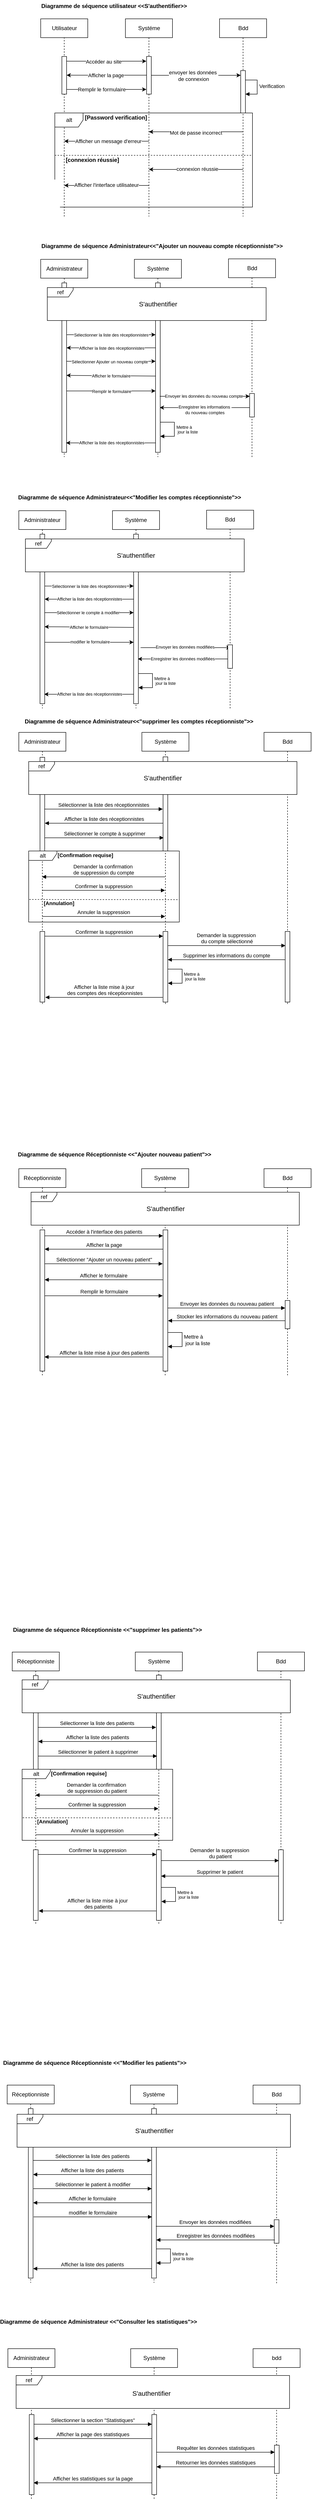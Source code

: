 <mxfile version="24.9.3">
  <diagram name="Page-1" id="2YBvvXClWsGukQMizWep">
    <mxGraphModel dx="2100" dy="1234" grid="1" gridSize="10" guides="1" tooltips="1" connect="1" arrows="1" fold="1" page="1" pageScale="1" pageWidth="850" pageHeight="1100" background="none" math="0" shadow="0">
      <root>
        <mxCell id="0" />
        <mxCell id="1" parent="0" />
        <mxCell id="aM9ryv3xv72pqoxQDRHE-1" value="Systéme" style="shape=umlLifeline;perimeter=lifelinePerimeter;whiteSpace=wrap;html=1;container=0;dropTarget=0;collapsible=0;recursiveResize=0;outlineConnect=0;portConstraint=eastwest;newEdgeStyle={&quot;edgeStyle&quot;:&quot;elbowEdgeStyle&quot;,&quot;elbow&quot;:&quot;vertical&quot;,&quot;curved&quot;:0,&quot;rounded&quot;:0};movable=1;resizable=1;rotatable=1;deletable=1;editable=1;locked=0;connectable=1;" parent="1" vertex="1">
          <mxGeometry x="336.5" y="100" width="100" height="420" as="geometry" />
        </mxCell>
        <mxCell id="_bGEmiE4PIl5-1P5QRze-27" value="" style="html=1;points=[[0,0,0,0,5],[0,1,0,0,-5],[1,0,0,0,5],[1,1,0,0,-5]];perimeter=orthogonalPerimeter;outlineConnect=0;targetShapes=umlLifeline;portConstraint=eastwest;newEdgeStyle={&quot;curved&quot;:0,&quot;rounded&quot;:0};movable=1;resizable=1;rotatable=1;deletable=1;editable=1;locked=0;connectable=1;" parent="aM9ryv3xv72pqoxQDRHE-1" vertex="1">
          <mxGeometry x="45" y="80" width="10" height="80" as="geometry" />
        </mxCell>
        <mxCell id="aM9ryv3xv72pqoxQDRHE-5" value="Bdd" style="shape=umlLifeline;perimeter=lifelinePerimeter;whiteSpace=wrap;html=1;container=0;dropTarget=0;collapsible=0;recursiveResize=0;outlineConnect=0;portConstraint=eastwest;newEdgeStyle={&quot;edgeStyle&quot;:&quot;elbowEdgeStyle&quot;,&quot;elbow&quot;:&quot;vertical&quot;,&quot;curved&quot;:0,&quot;rounded&quot;:0};movable=1;resizable=1;rotatable=1;deletable=1;editable=1;locked=0;connectable=1;" parent="1" vertex="1">
          <mxGeometry x="536.5" y="100" width="100" height="420" as="geometry" />
        </mxCell>
        <mxCell id="_bGEmiE4PIl5-1P5QRze-17" value="Verification" style="html=1;align=left;spacingLeft=2;endArrow=block;rounded=0;edgeStyle=orthogonalEdgeStyle;curved=0;rounded=0;movable=1;resizable=1;rotatable=1;deletable=1;editable=1;locked=0;connectable=1;" parent="aM9ryv3xv72pqoxQDRHE-5" target="_bGEmiE4PIl5-1P5QRze-16" edge="1">
          <mxGeometry relative="1" as="geometry">
            <mxPoint x="50" y="130" as="sourcePoint" />
            <Array as="points">
              <mxPoint x="80" y="160" />
            </Array>
          </mxGeometry>
        </mxCell>
        <mxCell id="_bGEmiE4PIl5-1P5QRze-16" value="" style="html=1;points=[[0,0,0,0,5],[0,1,0,0,-5],[1,0,0,0,5],[1,1,0,0,-5]];perimeter=orthogonalPerimeter;outlineConnect=0;targetShapes=umlLifeline;portConstraint=eastwest;newEdgeStyle={&quot;curved&quot;:0,&quot;rounded&quot;:0};movable=1;resizable=1;rotatable=1;deletable=1;editable=1;locked=0;connectable=1;" parent="aM9ryv3xv72pqoxQDRHE-5" vertex="1">
          <mxGeometry x="45" y="110" width="10" height="90" as="geometry" />
        </mxCell>
        <mxCell id="_bGEmiE4PIl5-1P5QRze-10" value="" style="endArrow=classic;html=1;rounded=0;movable=1;resizable=1;rotatable=1;deletable=1;editable=1;locked=0;connectable=1;" parent="aM9ryv3xv72pqoxQDRHE-5" source="_bGEmiE4PIl5-1P5QRze-16" target="aM9ryv3xv72pqoxQDRHE-5" edge="1">
          <mxGeometry width="50" height="50" relative="1" as="geometry">
            <mxPoint x="-140" y="240" as="sourcePoint" />
            <mxPoint x="-170" y="190" as="targetPoint" />
          </mxGeometry>
        </mxCell>
        <mxCell id="_bGEmiE4PIl5-1P5QRze-3" value="" style="endArrow=none;dashed=1;html=1;rounded=0;movable=1;resizable=1;rotatable=1;deletable=1;editable=1;locked=0;connectable=1;" parent="1" edge="1">
          <mxGeometry width="50" height="50" relative="1" as="geometry">
            <mxPoint x="206.5" y="520" as="sourcePoint" />
            <mxPoint x="206.5" y="130.0" as="targetPoint" />
          </mxGeometry>
        </mxCell>
        <mxCell id="_bGEmiE4PIl5-1P5QRze-4" value="" style="endArrow=classic;html=1;rounded=0;movable=1;resizable=1;rotatable=1;deletable=1;editable=1;locked=0;connectable=1;" parent="1" edge="1">
          <mxGeometry width="50" height="50" relative="1" as="geometry">
            <mxPoint x="201.5" y="190" as="sourcePoint" />
            <mxPoint x="381" y="190" as="targetPoint" />
          </mxGeometry>
        </mxCell>
        <mxCell id="_bGEmiE4PIl5-1P5QRze-5" value="Accéder au site" style="edgeLabel;html=1;align=center;verticalAlign=middle;resizable=1;points=[];movable=1;rotatable=1;deletable=1;editable=1;locked=0;connectable=1;" parent="_bGEmiE4PIl5-1P5QRze-4" vertex="1" connectable="0">
          <mxGeometry x="-0.012" y="-1" relative="1" as="geometry">
            <mxPoint as="offset" />
          </mxGeometry>
        </mxCell>
        <mxCell id="_bGEmiE4PIl5-1P5QRze-6" value="" style="endArrow=classic;html=1;rounded=0;movable=1;resizable=1;rotatable=1;deletable=1;editable=1;locked=0;connectable=1;" parent="1" source="_bGEmiE4PIl5-1P5QRze-25" edge="1">
          <mxGeometry width="50" height="50" relative="1" as="geometry">
            <mxPoint x="386" y="220" as="sourcePoint" />
            <mxPoint x="206.5" y="220" as="targetPoint" />
          </mxGeometry>
        </mxCell>
        <mxCell id="_bGEmiE4PIl5-1P5QRze-8" value="" style="endArrow=classic;html=1;rounded=0;movable=1;resizable=1;rotatable=1;deletable=1;editable=1;locked=0;connectable=1;" parent="1" edge="1">
          <mxGeometry width="50" height="50" relative="1" as="geometry">
            <mxPoint x="201.5" y="250" as="sourcePoint" />
            <mxPoint x="381" y="250" as="targetPoint" />
          </mxGeometry>
        </mxCell>
        <mxCell id="_bGEmiE4PIl5-1P5QRze-9" value="Remplir le formulaire" style="edgeLabel;html=1;align=center;verticalAlign=middle;resizable=1;points=[];movable=1;rotatable=1;deletable=1;editable=1;locked=0;connectable=1;" parent="_bGEmiE4PIl5-1P5QRze-8" vertex="1" connectable="0">
          <mxGeometry x="-0.057" relative="1" as="geometry">
            <mxPoint as="offset" />
          </mxGeometry>
        </mxCell>
        <mxCell id="_bGEmiE4PIl5-1P5QRze-18" value="" style="endArrow=classic;html=1;rounded=0;movable=1;resizable=1;rotatable=1;deletable=1;editable=1;locked=0;connectable=1;" parent="1" source="_bGEmiE4PIl5-1P5QRze-27" target="_bGEmiE4PIl5-1P5QRze-16" edge="1">
          <mxGeometry width="50" height="50" relative="1" as="geometry">
            <mxPoint x="396.5" y="230" as="sourcePoint" />
            <mxPoint x="586.5" y="260" as="targetPoint" />
          </mxGeometry>
        </mxCell>
        <mxCell id="_bGEmiE4PIl5-1P5QRze-19" value="envoyer les données&amp;nbsp;&lt;div&gt;de connexion&lt;/div&gt;" style="edgeLabel;html=1;align=center;verticalAlign=middle;resizable=1;points=[];movable=1;rotatable=1;deletable=1;editable=1;locked=0;connectable=1;" parent="_bGEmiE4PIl5-1P5QRze-18" vertex="1" connectable="0">
          <mxGeometry x="-0.064" y="-1" relative="1" as="geometry">
            <mxPoint as="offset" />
          </mxGeometry>
        </mxCell>
        <mxCell id="_bGEmiE4PIl5-1P5QRze-22" value="alt" style="shape=umlFrame;whiteSpace=wrap;html=1;pointerEvents=0;movable=1;resizable=1;rotatable=1;deletable=1;editable=1;locked=0;connectable=1;" parent="1" vertex="1">
          <mxGeometry x="186.5" y="300" width="420" height="200" as="geometry" />
        </mxCell>
        <mxCell id="_bGEmiE4PIl5-1P5QRze-23" value="" style="endArrow=classic;html=1;rounded=0;movable=1;resizable=1;rotatable=1;deletable=1;editable=1;locked=0;connectable=1;" parent="1" source="_bGEmiE4PIl5-1P5QRze-27" edge="1">
          <mxGeometry width="50" height="50" relative="1" as="geometry">
            <mxPoint x="376.5" y="219.76" as="sourcePoint" />
            <mxPoint x="211.5" y="219.76" as="targetPoint" />
            <Array as="points" />
          </mxGeometry>
        </mxCell>
        <mxCell id="_bGEmiE4PIl5-1P5QRze-26" value="Afficher la page" style="edgeLabel;html=1;align=center;verticalAlign=middle;resizable=1;points=[];movable=1;rotatable=1;deletable=1;editable=1;locked=0;connectable=1;" parent="_bGEmiE4PIl5-1P5QRze-23" vertex="1" connectable="0">
          <mxGeometry x="0.195" y="2" relative="1" as="geometry">
            <mxPoint x="15" y="-2" as="offset" />
          </mxGeometry>
        </mxCell>
        <mxCell id="_bGEmiE4PIl5-1P5QRze-25" value="" style="html=1;points=[[0,0,0,0,5],[0,1,0,0,-5],[1,0,0,0,5],[1,1,0,0,-5]];perimeter=orthogonalPerimeter;outlineConnect=0;targetShapes=umlLifeline;portConstraint=eastwest;newEdgeStyle={&quot;curved&quot;:0,&quot;rounded&quot;:0};movable=1;resizable=1;rotatable=1;deletable=1;editable=1;locked=0;connectable=1;" parent="1" vertex="1">
          <mxGeometry x="201.5" y="180" width="10" height="80" as="geometry" />
        </mxCell>
        <mxCell id="_bGEmiE4PIl5-1P5QRze-30" value="[Password verification]" style="text;align=center;fontStyle=1;verticalAlign=middle;spacingLeft=3;spacingRight=3;strokeColor=none;rotatable=1;points=[[0,0.5],[1,0.5]];portConstraint=eastwest;html=1;movable=1;resizable=1;deletable=1;editable=1;locked=0;connectable=1;" parent="1" vertex="1">
          <mxGeometry x="290.5" y="305" width="50" height="10" as="geometry" />
        </mxCell>
        <mxCell id="_bGEmiE4PIl5-1P5QRze-32" value="" style="endArrow=classic;html=1;rounded=0;movable=1;resizable=1;rotatable=1;deletable=1;editable=1;locked=0;connectable=1;" parent="1" edge="1">
          <mxGeometry width="50" height="50" relative="1" as="geometry">
            <mxPoint x="386.5" y="360" as="sourcePoint" />
            <mxPoint x="206.5" y="360" as="targetPoint" />
          </mxGeometry>
        </mxCell>
        <mxCell id="_bGEmiE4PIl5-1P5QRze-35" value="Afficher un message d&#39;erreur" style="edgeLabel;html=1;align=center;verticalAlign=middle;resizable=1;points=[];movable=1;rotatable=1;deletable=1;editable=1;locked=0;connectable=1;" parent="_bGEmiE4PIl5-1P5QRze-32" vertex="1" connectable="0">
          <mxGeometry x="0.025" y="2" relative="1" as="geometry">
            <mxPoint x="5" y="-2" as="offset" />
          </mxGeometry>
        </mxCell>
        <mxCell id="_bGEmiE4PIl5-1P5QRze-33" value="" style="endArrow=classic;html=1;rounded=0;movable=1;resizable=1;rotatable=1;deletable=1;editable=1;locked=0;connectable=1;" parent="1" edge="1">
          <mxGeometry width="50" height="50" relative="1" as="geometry">
            <mxPoint x="586.5" y="340" as="sourcePoint" />
            <mxPoint x="386.5" y="340" as="targetPoint" />
          </mxGeometry>
        </mxCell>
        <mxCell id="_bGEmiE4PIl5-1P5QRze-34" value="Mot de passe incorrect" style="edgeLabel;html=1;align=center;verticalAlign=middle;resizable=1;points=[];movable=1;rotatable=1;deletable=1;editable=1;locked=0;connectable=1;" parent="_bGEmiE4PIl5-1P5QRze-33" vertex="1" connectable="0">
          <mxGeometry x="0.01" y="2" relative="1" as="geometry">
            <mxPoint as="offset" />
          </mxGeometry>
        </mxCell>
        <mxCell id="_bGEmiE4PIl5-1P5QRze-37" value="" style="endArrow=none;dashed=1;html=1;rounded=0;exitX=0;exitY=0.45;exitDx=0;exitDy=0;exitPerimeter=0;movable=1;resizable=1;rotatable=1;deletable=1;editable=1;locked=0;connectable=1;" parent="1" source="_bGEmiE4PIl5-1P5QRze-22" edge="1">
          <mxGeometry width="50" height="50" relative="1" as="geometry">
            <mxPoint x="186.5" y="389" as="sourcePoint" />
            <mxPoint x="606.5" y="390" as="targetPoint" />
          </mxGeometry>
        </mxCell>
        <mxCell id="_bGEmiE4PIl5-1P5QRze-38" value="[connexion réussie]" style="text;align=center;fontStyle=1;verticalAlign=middle;spacingLeft=3;spacingRight=3;strokeColor=none;rotatable=1;points=[[0,0.5],[1,0.5]];portConstraint=eastwest;html=1;movable=1;resizable=1;deletable=1;editable=1;locked=0;connectable=1;" parent="1" vertex="1">
          <mxGeometry x="240.5" y="395" width="50" height="10" as="geometry" />
        </mxCell>
        <mxCell id="_bGEmiE4PIl5-1P5QRze-39" value="" style="endArrow=classic;html=1;rounded=0;movable=1;resizable=1;rotatable=1;deletable=1;editable=1;locked=0;connectable=1;" parent="1" edge="1">
          <mxGeometry width="50" height="50" relative="1" as="geometry">
            <mxPoint x="586.5" y="420" as="sourcePoint" />
            <mxPoint x="386.5" y="420" as="targetPoint" />
          </mxGeometry>
        </mxCell>
        <mxCell id="_bGEmiE4PIl5-1P5QRze-40" value="connexion réussie" style="edgeLabel;html=1;align=center;verticalAlign=middle;resizable=1;points=[];movable=1;rotatable=1;deletable=1;editable=1;locked=0;connectable=1;" parent="_bGEmiE4PIl5-1P5QRze-39" vertex="1" connectable="0">
          <mxGeometry x="-0.018" y="-1" relative="1" as="geometry">
            <mxPoint as="offset" />
          </mxGeometry>
        </mxCell>
        <mxCell id="_bGEmiE4PIl5-1P5QRze-42" value="" style="endArrow=classic;html=1;rounded=0;movable=1;resizable=1;rotatable=1;deletable=1;editable=1;locked=0;connectable=1;" parent="1" edge="1">
          <mxGeometry width="50" height="50" relative="1" as="geometry">
            <mxPoint x="386.5" y="454" as="sourcePoint" />
            <mxPoint x="206.5" y="454" as="targetPoint" />
          </mxGeometry>
        </mxCell>
        <mxCell id="_bGEmiE4PIl5-1P5QRze-43" value="Text" style="edgeLabel;html=1;align=center;verticalAlign=middle;resizable=1;points=[];movable=1;rotatable=1;deletable=1;editable=1;locked=0;connectable=1;" parent="_bGEmiE4PIl5-1P5QRze-42" vertex="1" connectable="0">
          <mxGeometry x="0.022" relative="1" as="geometry">
            <mxPoint as="offset" />
          </mxGeometry>
        </mxCell>
        <mxCell id="_bGEmiE4PIl5-1P5QRze-44" value="&lt;p&gt;Afficher l&#39;interface utilisateur&lt;/p&gt;" style="edgeLabel;html=1;align=center;verticalAlign=middle;resizable=1;points=[];movable=1;rotatable=1;deletable=1;editable=1;locked=0;connectable=1;" parent="_bGEmiE4PIl5-1P5QRze-42" vertex="1" connectable="0">
          <mxGeometry x="0.006" y="-1" relative="1" as="geometry">
            <mxPoint as="offset" />
          </mxGeometry>
        </mxCell>
        <mxCell id="_bGEmiE4PIl5-1P5QRze-49" value="Utilisateur" style="rounded=0;whiteSpace=wrap;html=1;movable=1;resizable=1;rotatable=1;deletable=1;editable=1;locked=0;connectable=1;" parent="1" vertex="1">
          <mxGeometry x="156.5" y="100" width="100" height="40" as="geometry" />
        </mxCell>
        <mxCell id="_bGEmiE4PIl5-1P5QRze-50" style="edgeStyle=orthogonalEdgeStyle;rounded=0;orthogonalLoop=1;jettySize=auto;html=1;exitX=1;exitY=0.5;exitDx=0;exitDy=0;movable=1;resizable=1;rotatable=1;deletable=1;editable=1;locked=0;connectable=1;" parent="1" source="_bGEmiE4PIl5-1P5QRze-38" target="_bGEmiE4PIl5-1P5QRze-38" edge="1">
          <mxGeometry relative="1" as="geometry" />
        </mxCell>
        <mxCell id="_bGEmiE4PIl5-1P5QRze-53" value="Diagramme de séquence utilisateur &amp;lt;&amp;lt;S&#39;authentifier&amp;gt;&amp;gt;" style="text;align=center;fontStyle=1;verticalAlign=middle;spacingLeft=3;spacingRight=3;strokeColor=none;rotatable=1;points=[[0,0.5],[1,0.5]];portConstraint=eastwest;html=1;movable=1;resizable=1;deletable=1;editable=1;locked=0;connectable=1;" parent="1" vertex="1">
          <mxGeometry x="271.5" y="60" width="80" height="26" as="geometry" />
        </mxCell>
        <mxCell id="_bGEmiE4PIl5-1P5QRze-56" value="Diagramme de séquence Administrateur&amp;lt;&amp;lt;&lt;span style=&quot;background-color: initial;&quot;&gt;&quot;Ajouter un nouveau compte réceptionniste&quot;&lt;/span&gt;&lt;span style=&quot;background-color: initial;&quot;&gt;&amp;gt;&amp;gt;&lt;/span&gt;" style="text;align=center;fontStyle=1;verticalAlign=middle;spacingLeft=3;spacingRight=3;strokeColor=none;rotatable=1;points=[[0,0.5],[1,0.5]];portConstraint=eastwest;html=1;movable=1;resizable=1;deletable=1;editable=1;locked=0;connectable=1;" parent="1" vertex="1">
          <mxGeometry x="373.5" y="570" width="80" height="26" as="geometry" />
        </mxCell>
        <mxCell id="_bGEmiE4PIl5-1P5QRze-60" value="Administrateur " style="shape=umlLifeline;perimeter=lifelinePerimeter;whiteSpace=wrap;html=1;container=1;dropTarget=0;collapsible=0;recursiveResize=0;outlineConnect=0;portConstraint=eastwest;newEdgeStyle={&quot;curved&quot;:0,&quot;rounded&quot;:0};movable=1;resizable=1;rotatable=1;deletable=1;editable=1;locked=0;connectable=1;" parent="1" vertex="1">
          <mxGeometry x="156.5" y="611" width="100" height="420" as="geometry" />
        </mxCell>
        <mxCell id="_bGEmiE4PIl5-1P5QRze-66" value="" style="html=1;points=[[0,0,0,0,5],[0,1,0,0,-5],[1,0,0,0,5],[1,1,0,0,-5]];perimeter=orthogonalPerimeter;outlineConnect=0;targetShapes=umlLifeline;portConstraint=eastwest;newEdgeStyle={&quot;curved&quot;:0,&quot;rounded&quot;:0};movable=1;resizable=1;rotatable=1;deletable=1;editable=1;locked=0;connectable=1;" parent="_bGEmiE4PIl5-1P5QRze-60" vertex="1">
          <mxGeometry x="45" y="50" width="10" height="360" as="geometry" />
        </mxCell>
        <mxCell id="_bGEmiE4PIl5-1P5QRze-61" value="Bdd" style="shape=umlLifeline;perimeter=lifelinePerimeter;whiteSpace=wrap;html=1;container=1;dropTarget=0;collapsible=0;recursiveResize=0;outlineConnect=0;portConstraint=eastwest;newEdgeStyle={&quot;curved&quot;:0,&quot;rounded&quot;:0};movable=1;resizable=1;rotatable=1;deletable=1;editable=1;locked=0;connectable=1;" parent="1" vertex="1">
          <mxGeometry x="555.5" y="610" width="100" height="421" as="geometry" />
        </mxCell>
        <mxCell id="_bGEmiE4PIl5-1P5QRze-100" value="" style="html=1;points=[[0,0,0,0,5],[0,1,0,0,-5],[1,0,0,0,5],[1,1,0,0,-5]];perimeter=orthogonalPerimeter;outlineConnect=0;targetShapes=umlLifeline;portConstraint=eastwest;newEdgeStyle={&quot;curved&quot;:0,&quot;rounded&quot;:0};movable=1;resizable=1;rotatable=1;deletable=1;editable=1;locked=0;connectable=1;" parent="_bGEmiE4PIl5-1P5QRze-61" vertex="1">
          <mxGeometry x="45" y="286" width="10" height="50" as="geometry" />
        </mxCell>
        <mxCell id="_bGEmiE4PIl5-1P5QRze-62" value="Système  " style="shape=umlLifeline;perimeter=lifelinePerimeter;whiteSpace=wrap;html=1;container=1;dropTarget=0;collapsible=0;recursiveResize=0;outlineConnect=0;portConstraint=eastwest;newEdgeStyle={&quot;curved&quot;:0,&quot;rounded&quot;:0};movable=1;resizable=1;rotatable=1;deletable=1;editable=1;locked=0;connectable=1;" parent="1" vertex="1">
          <mxGeometry x="355.5" y="611" width="100" height="420" as="geometry" />
        </mxCell>
        <mxCell id="_bGEmiE4PIl5-1P5QRze-67" value="" style="html=1;points=[[0,0,0,0,5],[0,1,0,0,-5],[1,0,0,0,5],[1,1,0,0,-5]];perimeter=orthogonalPerimeter;outlineConnect=0;targetShapes=umlLifeline;portConstraint=eastwest;newEdgeStyle={&quot;curved&quot;:0,&quot;rounded&quot;:0};movable=1;resizable=1;rotatable=1;deletable=1;editable=1;locked=0;connectable=1;" parent="_bGEmiE4PIl5-1P5QRze-62" vertex="1">
          <mxGeometry x="45" y="50" width="10" height="360" as="geometry" />
        </mxCell>
        <mxCell id="_bGEmiE4PIl5-1P5QRze-64" value="" style="endArrow=classic;html=1;rounded=0;exitX=1.062;exitY=0.306;exitDx=0;exitDy=0;exitPerimeter=0;movable=1;resizable=1;rotatable=1;deletable=1;editable=1;locked=0;connectable=1;" parent="1" source="_bGEmiE4PIl5-1P5QRze-66" target="_bGEmiE4PIl5-1P5QRze-67" edge="1">
          <mxGeometry width="50" height="50" relative="1" as="geometry">
            <mxPoint x="207.5" y="771" as="sourcePoint" />
            <mxPoint x="395.5" y="771" as="targetPoint" />
          </mxGeometry>
        </mxCell>
        <mxCell id="_bGEmiE4PIl5-1P5QRze-65" value="&lt;font style=&quot;font-size: 9px;&quot;&gt;Sélectionner la liste&amp;nbsp;&lt;/font&gt;&lt;span style=&quot;font-size: 9px;&quot;&gt;des réceptionnistes&lt;/span&gt;" style="edgeLabel;html=1;align=center;verticalAlign=middle;resizable=1;points=[];movable=1;rotatable=1;deletable=1;editable=1;locked=0;connectable=1;" parent="_bGEmiE4PIl5-1P5QRze-64" vertex="1" connectable="0">
          <mxGeometry x="-0.006" y="-2" relative="1" as="geometry">
            <mxPoint y="-2" as="offset" />
          </mxGeometry>
        </mxCell>
        <mxCell id="_bGEmiE4PIl5-1P5QRze-68" value="" style="endArrow=classic;html=1;rounded=0;movable=1;resizable=1;rotatable=1;deletable=1;editable=1;locked=0;connectable=1;" parent="1" source="_bGEmiE4PIl5-1P5QRze-67" edge="1">
          <mxGeometry width="50" height="50" relative="1" as="geometry">
            <mxPoint x="402.0" y="799" as="sourcePoint" />
            <mxPoint x="211.5" y="799" as="targetPoint" />
          </mxGeometry>
        </mxCell>
        <mxCell id="_bGEmiE4PIl5-1P5QRze-72" value="&lt;font style=&quot;font-size: 9px;&quot;&gt;Afficher la liste&amp;nbsp;&lt;/font&gt;&lt;span style=&quot;font-size: 9px;&quot;&gt;des réceptionnistes&lt;/span&gt;" style="edgeLabel;html=1;align=center;verticalAlign=middle;resizable=1;points=[];movable=1;rotatable=1;deletable=1;editable=1;locked=0;connectable=1;" parent="_bGEmiE4PIl5-1P5QRze-68" vertex="1" connectable="0">
          <mxGeometry x="0.078" y="1" relative="1" as="geometry">
            <mxPoint x="8" y="-1" as="offset" />
          </mxGeometry>
        </mxCell>
        <mxCell id="_bGEmiE4PIl5-1P5QRze-73" value="" style="endArrow=classic;html=1;rounded=0;movable=1;resizable=1;rotatable=1;deletable=1;editable=1;locked=0;connectable=1;" parent="1" source="_bGEmiE4PIl5-1P5QRze-66" edge="1">
          <mxGeometry width="50" height="50" relative="1" as="geometry">
            <mxPoint x="215.5" y="828" as="sourcePoint" />
            <mxPoint x="400.5" y="827.6" as="targetPoint" />
          </mxGeometry>
        </mxCell>
        <mxCell id="_bGEmiE4PIl5-1P5QRze-75" value="&lt;p style=&quot;margin-bottom: 0px; margin-top: 0px;&quot;&gt;&lt;font style=&quot;font-size: 9px;&quot;&gt;&lt;font style=&quot;&quot;&gt;Sélectionner Ajouter&lt;/font&gt;&amp;nbsp;un nouveau compte&lt;/font&gt;&lt;/p&gt;" style="edgeLabel;html=1;align=center;verticalAlign=middle;resizable=1;points=[];shadow=1;labelBackgroundColor=default;movable=1;rotatable=1;deletable=1;editable=1;locked=0;connectable=1;" parent="_bGEmiE4PIl5-1P5QRze-73" vertex="1" connectable="0">
          <mxGeometry x="-0.105" relative="1" as="geometry">
            <mxPoint x="7" as="offset" />
          </mxGeometry>
        </mxCell>
        <mxCell id="_bGEmiE4PIl5-1P5QRze-76" value="" style="endArrow=classic;html=1;rounded=0;entryX=0.537;entryY=0.587;entryDx=0;entryDy=0;entryPerimeter=0;movable=1;resizable=1;rotatable=1;deletable=1;editable=1;locked=0;connectable=1;" parent="1" edge="1">
          <mxGeometry width="50" height="50" relative="1" as="geometry">
            <mxPoint x="401.0" y="859" as="sourcePoint" />
            <mxPoint x="211.2" y="857.54" as="targetPoint" />
          </mxGeometry>
        </mxCell>
        <mxCell id="_bGEmiE4PIl5-1P5QRze-77" value="&lt;p&gt;&lt;font style=&quot;font-size: 9px;&quot;&gt;Afficher le formulaire&lt;/font&gt;&lt;/p&gt;" style="edgeLabel;html=1;align=center;verticalAlign=middle;resizable=1;points=[];movable=1;rotatable=1;deletable=1;editable=1;locked=0;connectable=1;" parent="_bGEmiE4PIl5-1P5QRze-76" vertex="1" connectable="0">
          <mxGeometry x="0.078" y="1" relative="1" as="geometry">
            <mxPoint x="7" y="-1" as="offset" />
          </mxGeometry>
        </mxCell>
        <mxCell id="_bGEmiE4PIl5-1P5QRze-98" value="" style="endArrow=classic;html=1;rounded=0;movable=1;resizable=1;rotatable=1;deletable=1;editable=1;locked=0;connectable=1;" parent="1" source="_bGEmiE4PIl5-1P5QRze-66" edge="1">
          <mxGeometry width="50" height="50" relative="1" as="geometry">
            <mxPoint x="215.5" y="891" as="sourcePoint" />
            <mxPoint x="400.5" y="890.6" as="targetPoint" />
          </mxGeometry>
        </mxCell>
        <mxCell id="_bGEmiE4PIl5-1P5QRze-99" value="&lt;p&gt;&lt;font style=&quot;font-size: 9px;&quot;&gt;Remplir le formulaire&lt;/font&gt;&lt;/p&gt;" style="edgeLabel;html=1;align=center;verticalAlign=middle;resizable=1;points=[];shadow=1;movable=1;rotatable=1;deletable=1;editable=1;locked=0;connectable=1;" parent="_bGEmiE4PIl5-1P5QRze-98" vertex="1" connectable="0">
          <mxGeometry x="-0.105" relative="1" as="geometry">
            <mxPoint x="11" as="offset" />
          </mxGeometry>
        </mxCell>
        <mxCell id="_bGEmiE4PIl5-1P5QRze-101" value="" style="endArrow=classic;html=1;rounded=0;exitX=0.528;exitY=0.512;exitDx=0;exitDy=0;exitPerimeter=0;movable=1;resizable=1;rotatable=1;deletable=1;editable=1;locked=0;connectable=1;" parent="1" edge="1">
          <mxGeometry width="50" height="50" relative="1" as="geometry">
            <mxPoint x="409.5" y="902.0" as="sourcePoint" />
            <mxPoint x="600.7" y="902.0" as="targetPoint" />
          </mxGeometry>
        </mxCell>
        <mxCell id="_bGEmiE4PIl5-1P5QRze-102" value="&lt;p style=&quot;margin-bottom: 0px; margin-top: 0px;&quot;&gt;&lt;font&gt;&lt;font&gt;Envoyer les données&lt;/font&gt;&lt;/font&gt;&lt;span&gt;&amp;nbsp;du nouveau compte&lt;/span&gt;&lt;/p&gt;" style="edgeLabel;html=1;align=center;verticalAlign=middle;resizable=1;points=[];shadow=1;labelBackgroundColor=default;textShadow=0;spacing=0;fontSize=9;movable=1;rotatable=1;deletable=1;editable=1;locked=0;connectable=1;" parent="_bGEmiE4PIl5-1P5QRze-101" vertex="1" connectable="0">
          <mxGeometry x="-0.105" relative="1" as="geometry">
            <mxPoint x="8" as="offset" />
          </mxGeometry>
        </mxCell>
        <mxCell id="_bGEmiE4PIl5-1P5QRze-103" value="" style="endArrow=classic;html=1;rounded=0;movable=1;resizable=1;rotatable=1;deletable=1;editable=1;locked=0;connectable=1;" parent="1" edge="1">
          <mxGeometry width="50" height="50" relative="1" as="geometry">
            <mxPoint x="600.0" y="926" as="sourcePoint" />
            <mxPoint x="409.5" y="926" as="targetPoint" />
          </mxGeometry>
        </mxCell>
        <mxCell id="_bGEmiE4PIl5-1P5QRze-104" value="&lt;p style=&quot;line-height: 0%;&quot;&gt;&lt;font style=&quot;font-size: 9px;&quot;&gt;Enregistrer les informations&amp;nbsp;&lt;/font&gt;&lt;/p&gt;&lt;p style=&quot;margin-bottom: 0px; margin-top: 0px; line-height: 0%;&quot;&gt;&lt;font style=&quot;font-size: 9px;&quot;&gt;du nouveau comptes&lt;/font&gt;&lt;/p&gt;" style="edgeLabel;html=1;align=center;verticalAlign=middle;resizable=1;points=[];movable=1;rotatable=1;deletable=1;editable=1;locked=0;connectable=1;" parent="_bGEmiE4PIl5-1P5QRze-103" vertex="1" connectable="0">
          <mxGeometry x="0.078" y="1" relative="1" as="geometry">
            <mxPoint x="7" y="-1" as="offset" />
          </mxGeometry>
        </mxCell>
        <mxCell id="_bGEmiE4PIl5-1P5QRze-105" value="ref" style="shape=umlFrame;whiteSpace=wrap;html=1;pointerEvents=0;width=55;height=20;labelBackgroundColor=none;container=0;gradientColor=none;swimlaneFillColor=default;movable=1;resizable=1;rotatable=1;deletable=1;editable=1;locked=0;connectable=1;" parent="1" vertex="1">
          <mxGeometry x="170.5" y="671" width="465" height="70" as="geometry" />
        </mxCell>
        <mxCell id="_bGEmiE4PIl5-1P5QRze-106" value="&lt;font style=&quot;font-size: 14px;&quot;&gt;S&#39;authentifier&lt;/font&gt;" style="text;strokeColor=none;align=center;fillColor=none;html=1;verticalAlign=middle;whiteSpace=wrap;rounded=0;movable=1;resizable=1;rotatable=1;deletable=1;editable=1;locked=0;connectable=1;" parent="1" vertex="1">
          <mxGeometry x="330.5" y="691" width="150" height="30" as="geometry" />
        </mxCell>
        <mxCell id="_bGEmiE4PIl5-1P5QRze-112" value="&lt;p style=&quot;margin-top: 0px; margin-bottom: 0px; line-height: 90%;&quot;&gt;&lt;font style=&quot;font-size: 9px; line-height: 90%;&quot;&gt;Mettre à&lt;/font&gt;&lt;/p&gt;&lt;p style=&quot;margin-top: 0px; margin-bottom: 0px; line-height: 90%;&quot;&gt;&lt;font style=&quot;font-size: 9px; line-height: 90%;&quot;&gt;&amp;nbsp;jour la liste&lt;/font&gt;&lt;/p&gt;" style="html=1;align=left;spacingLeft=2;endArrow=block;rounded=0;edgeStyle=orthogonalEdgeStyle;curved=0;rounded=0;movable=1;resizable=1;rotatable=1;deletable=1;editable=1;locked=0;connectable=1;" parent="1" edge="1">
          <mxGeometry relative="1" as="geometry">
            <mxPoint x="410.5" y="957" as="sourcePoint" />
            <Array as="points">
              <mxPoint x="440.5" y="957" />
              <mxPoint x="440.5" y="987" />
            </Array>
            <mxPoint x="410.5" y="987" as="targetPoint" />
          </mxGeometry>
        </mxCell>
        <mxCell id="_bGEmiE4PIl5-1P5QRze-114" value="" style="endArrow=classic;html=1;rounded=0;movable=1;resizable=1;rotatable=1;deletable=1;editable=1;locked=0;connectable=1;" parent="1" edge="1">
          <mxGeometry width="50" height="50" relative="1" as="geometry">
            <mxPoint x="401.0" y="1001" as="sourcePoint" />
            <mxPoint x="210.5" y="1001" as="targetPoint" />
          </mxGeometry>
        </mxCell>
        <mxCell id="_bGEmiE4PIl5-1P5QRze-115" value="&lt;p style=&quot;margin-top: 0px; margin-bottom: 0px;&quot;&gt;&lt;font style=&quot;font-size: 9px;&quot;&gt;Afficher la liste des réceptionnistes&lt;/font&gt;&lt;/p&gt;" style="edgeLabel;html=1;align=center;verticalAlign=middle;resizable=1;points=[];movable=1;rotatable=1;deletable=1;editable=1;locked=0;connectable=1;" parent="_bGEmiE4PIl5-1P5QRze-114" vertex="1" connectable="0">
          <mxGeometry x="0.078" y="1" relative="1" as="geometry">
            <mxPoint x="8" y="-2" as="offset" />
          </mxGeometry>
        </mxCell>
        <mxCell id="_bGEmiE4PIl5-1P5QRze-220" value="" style="endArrow=classic;html=1;rounded=0;exitX=1.062;exitY=0.306;exitDx=0;exitDy=0;exitPerimeter=0;movable=1;resizable=1;rotatable=1;deletable=1;editable=1;locked=0;connectable=1;" parent="1" source="_bGEmiE4PIl5-1P5QRze-239" target="_bGEmiE4PIl5-1P5QRze-243" edge="1">
          <mxGeometry width="50" height="50" relative="1" as="geometry">
            <mxPoint x="161" y="1305" as="sourcePoint" />
            <mxPoint x="349" y="1305" as="targetPoint" />
          </mxGeometry>
        </mxCell>
        <mxCell id="_bGEmiE4PIl5-1P5QRze-221" value="&lt;font style=&quot;font-size: 9px;&quot;&gt;Sélectionner la liste&amp;nbsp;&lt;/font&gt;&lt;span style=&quot;font-size: 9px;&quot;&gt;des réceptionnistes&lt;/span&gt;" style="edgeLabel;html=1;align=center;verticalAlign=middle;resizable=1;points=[];movable=1;rotatable=1;deletable=1;editable=1;locked=0;connectable=1;" parent="_bGEmiE4PIl5-1P5QRze-220" vertex="1" connectable="0">
          <mxGeometry x="-0.006" y="-2" relative="1" as="geometry">
            <mxPoint y="-2" as="offset" />
          </mxGeometry>
        </mxCell>
        <mxCell id="_bGEmiE4PIl5-1P5QRze-222" value="" style="endArrow=classic;html=1;rounded=0;movable=1;resizable=1;rotatable=1;deletable=1;editable=1;locked=0;connectable=1;" parent="1" source="_bGEmiE4PIl5-1P5QRze-243" edge="1">
          <mxGeometry width="50" height="50" relative="1" as="geometry">
            <mxPoint x="355.5" y="1333" as="sourcePoint" />
            <mxPoint x="165" y="1333" as="targetPoint" />
          </mxGeometry>
        </mxCell>
        <mxCell id="_bGEmiE4PIl5-1P5QRze-223" value="&lt;font style=&quot;font-size: 9px;&quot;&gt;Afficher la liste&amp;nbsp;&lt;/font&gt;&lt;span style=&quot;font-size: 9px;&quot;&gt;des réceptionnistes&lt;/span&gt;" style="edgeLabel;html=1;align=center;verticalAlign=middle;resizable=1;points=[];movable=1;rotatable=1;deletable=1;editable=1;locked=0;connectable=1;" parent="_bGEmiE4PIl5-1P5QRze-222" vertex="1" connectable="0">
          <mxGeometry x="0.078" y="1" relative="1" as="geometry">
            <mxPoint x="8" y="-2" as="offset" />
          </mxGeometry>
        </mxCell>
        <mxCell id="_bGEmiE4PIl5-1P5QRze-224" value="" style="endArrow=classic;html=1;rounded=0;movable=1;resizable=1;rotatable=1;deletable=1;editable=1;locked=0;connectable=1;" parent="1" source="_bGEmiE4PIl5-1P5QRze-239" edge="1">
          <mxGeometry width="50" height="50" relative="1" as="geometry">
            <mxPoint x="169" y="1362" as="sourcePoint" />
            <mxPoint x="354" y="1361.6" as="targetPoint" />
          </mxGeometry>
        </mxCell>
        <mxCell id="_bGEmiE4PIl5-1P5QRze-225" value="&lt;p style=&quot;margin-top: 0px; margin-bottom: 0px;&quot;&gt;&lt;font style=&quot;font-size: 9px;&quot;&gt;Sélectionner le compte à modifier&lt;/font&gt;&lt;/p&gt;" style="edgeLabel;html=1;align=center;verticalAlign=middle;resizable=1;points=[];shadow=1;labelBackgroundColor=default;movable=1;rotatable=1;deletable=1;editable=1;locked=0;connectable=1;" parent="_bGEmiE4PIl5-1P5QRze-224" vertex="1" connectable="0">
          <mxGeometry x="-0.105" relative="1" as="geometry">
            <mxPoint x="7" y="-1" as="offset" />
          </mxGeometry>
        </mxCell>
        <mxCell id="_bGEmiE4PIl5-1P5QRze-226" value="" style="endArrow=classic;html=1;rounded=0;entryX=0.537;entryY=0.587;entryDx=0;entryDy=0;entryPerimeter=0;movable=1;resizable=1;rotatable=1;deletable=1;editable=1;locked=0;connectable=1;" parent="1" edge="1">
          <mxGeometry width="50" height="50" relative="1" as="geometry">
            <mxPoint x="354.5" y="1393" as="sourcePoint" />
            <mxPoint x="164.7" y="1391.54" as="targetPoint" />
          </mxGeometry>
        </mxCell>
        <mxCell id="_bGEmiE4PIl5-1P5QRze-227" value="&lt;p&gt;&lt;font style=&quot;font-size: 9px;&quot;&gt;Afficher le formulaire&lt;/font&gt;&lt;/p&gt;" style="edgeLabel;html=1;align=center;verticalAlign=middle;resizable=1;points=[];movable=1;rotatable=1;deletable=1;editable=1;locked=0;connectable=1;" parent="_bGEmiE4PIl5-1P5QRze-226" vertex="1" connectable="0">
          <mxGeometry x="0.078" y="1" relative="1" as="geometry">
            <mxPoint x="7" y="-1" as="offset" />
          </mxGeometry>
        </mxCell>
        <mxCell id="_bGEmiE4PIl5-1P5QRze-228" value="" style="endArrow=classic;html=1;rounded=0;movable=1;resizable=1;rotatable=1;deletable=1;editable=1;locked=0;connectable=1;" parent="1" source="_bGEmiE4PIl5-1P5QRze-239" edge="1">
          <mxGeometry width="50" height="50" relative="1" as="geometry">
            <mxPoint x="169" y="1425" as="sourcePoint" />
            <mxPoint x="354" y="1424.6" as="targetPoint" />
          </mxGeometry>
        </mxCell>
        <mxCell id="_bGEmiE4PIl5-1P5QRze-229" value="&lt;p style=&quot;margin-top: 0px; margin-bottom: 0px;&quot;&gt;&lt;font style=&quot;font-size: 9px;&quot;&gt;modifier le formulaire&lt;/font&gt;&lt;/p&gt;" style="edgeLabel;html=1;align=center;verticalAlign=middle;resizable=1;points=[];shadow=1;movable=1;rotatable=1;deletable=1;editable=1;locked=0;connectable=1;" parent="_bGEmiE4PIl5-1P5QRze-228" vertex="1" connectable="0">
          <mxGeometry x="-0.105" relative="1" as="geometry">
            <mxPoint x="11" y="-2" as="offset" />
          </mxGeometry>
        </mxCell>
        <mxCell id="_bGEmiE4PIl5-1P5QRze-230" value="" style="endArrow=classic;html=1;rounded=0;exitX=0.528;exitY=0.512;exitDx=0;exitDy=0;exitPerimeter=0;movable=1;resizable=1;rotatable=1;deletable=1;editable=1;locked=0;connectable=1;" parent="1" edge="1">
          <mxGeometry width="50" height="50" relative="1" as="geometry">
            <mxPoint x="368.8" y="1436" as="sourcePoint" />
            <mxPoint x="560" y="1436" as="targetPoint" />
          </mxGeometry>
        </mxCell>
        <mxCell id="_bGEmiE4PIl5-1P5QRze-231" value="&lt;p style=&quot;margin-top: 0px; margin-bottom: 0px;&quot;&gt;Envoyer les données modifiées&lt;/p&gt;" style="edgeLabel;html=1;align=center;verticalAlign=middle;resizable=1;points=[];shadow=1;labelBackgroundColor=default;textShadow=0;spacing=0;fontSize=9;movable=1;rotatable=1;deletable=1;editable=1;locked=0;connectable=1;" parent="_bGEmiE4PIl5-1P5QRze-230" vertex="1" connectable="0">
          <mxGeometry x="-0.105" relative="1" as="geometry">
            <mxPoint x="8" y="-1" as="offset" />
          </mxGeometry>
        </mxCell>
        <mxCell id="_bGEmiE4PIl5-1P5QRze-232" value="" style="endArrow=classic;html=1;rounded=0;movable=1;resizable=1;rotatable=1;deletable=1;editable=1;locked=0;connectable=1;" parent="1" edge="1">
          <mxGeometry width="50" height="50" relative="1" as="geometry">
            <mxPoint x="553.5" y="1460" as="sourcePoint" />
            <mxPoint x="363" y="1460" as="targetPoint" />
          </mxGeometry>
        </mxCell>
        <mxCell id="_bGEmiE4PIl5-1P5QRze-233" value="&lt;p style=&quot;margin-bottom: 0px; margin-top: 0px;&quot;&gt;&lt;font style=&quot;font-size: 9px;&quot;&gt;Enregistrer les données modifiées&lt;/font&gt;&lt;/p&gt;" style="edgeLabel;html=1;align=center;verticalAlign=middle;resizable=1;points=[];movable=1;rotatable=1;deletable=1;editable=1;locked=0;connectable=1;" parent="_bGEmiE4PIl5-1P5QRze-232" vertex="1" connectable="0">
          <mxGeometry x="0.078" y="1" relative="1" as="geometry">
            <mxPoint x="7" y="-2" as="offset" />
          </mxGeometry>
        </mxCell>
        <mxCell id="_bGEmiE4PIl5-1P5QRze-234" value="&lt;p style=&quot;margin-top: 0px; margin-bottom: 0px; line-height: 90%;&quot;&gt;&lt;font style=&quot;font-size: 9px; line-height: 90%;&quot;&gt;Mettre à&lt;/font&gt;&lt;/p&gt;&lt;p style=&quot;margin-top: 0px; margin-bottom: 0px; line-height: 90%;&quot;&gt;&lt;font style=&quot;font-size: 9px; line-height: 90%;&quot;&gt;&amp;nbsp;jour la liste&lt;/font&gt;&lt;/p&gt;" style="html=1;align=left;spacingLeft=2;endArrow=block;rounded=0;edgeStyle=orthogonalEdgeStyle;curved=0;rounded=0;movable=1;resizable=1;rotatable=1;deletable=1;editable=1;locked=0;connectable=1;" parent="1" edge="1">
          <mxGeometry relative="1" as="geometry">
            <mxPoint x="364" y="1491" as="sourcePoint" />
            <Array as="points">
              <mxPoint x="394" y="1491" />
              <mxPoint x="394" y="1521" />
            </Array>
            <mxPoint x="364" y="1521" as="targetPoint" />
          </mxGeometry>
        </mxCell>
        <mxCell id="_bGEmiE4PIl5-1P5QRze-235" value="" style="endArrow=classic;html=1;rounded=0;movable=1;resizable=1;rotatable=1;deletable=1;editable=1;locked=0;connectable=1;" parent="1" edge="1">
          <mxGeometry width="50" height="50" relative="1" as="geometry">
            <mxPoint x="354.5" y="1535" as="sourcePoint" />
            <mxPoint x="164" y="1535" as="targetPoint" />
          </mxGeometry>
        </mxCell>
        <mxCell id="_bGEmiE4PIl5-1P5QRze-236" value="&lt;p style=&quot;margin-top: 0px; margin-bottom: 0px;&quot;&gt;&lt;font style=&quot;font-size: 9px;&quot;&gt;Afficher la liste des réceptionnistes&lt;/font&gt;&lt;/p&gt;" style="edgeLabel;html=1;align=center;verticalAlign=middle;resizable=1;points=[];movable=1;rotatable=1;deletable=1;editable=1;locked=0;connectable=1;" parent="_bGEmiE4PIl5-1P5QRze-235" vertex="1" connectable="0">
          <mxGeometry x="0.078" y="1" relative="1" as="geometry">
            <mxPoint x="8" y="-2" as="offset" />
          </mxGeometry>
        </mxCell>
        <mxCell id="_bGEmiE4PIl5-1P5QRze-237" value="Diagramme de séquence Administrateur&amp;lt;&amp;lt;&lt;span style=&quot;background-color: initial;&quot;&gt;&quot;Modifier les comptes réceptionniste&quot;&lt;/span&gt;&lt;span style=&quot;background-color: initial;&quot;&gt;&amp;gt;&amp;gt;&lt;/span&gt;" style="text;align=center;fontStyle=1;verticalAlign=middle;spacingLeft=3;spacingRight=3;strokeColor=none;rotatable=1;points=[[0,0.5],[1,0.5]];portConstraint=eastwest;html=1;movable=1;resizable=1;deletable=1;editable=1;locked=0;connectable=1;" parent="1" vertex="1">
          <mxGeometry x="305" y="1104" width="80" height="26" as="geometry" />
        </mxCell>
        <mxCell id="_bGEmiE4PIl5-1P5QRze-238" value="Administrateur " style="shape=umlLifeline;perimeter=lifelinePerimeter;whiteSpace=wrap;html=1;container=1;dropTarget=0;collapsible=0;recursiveResize=0;outlineConnect=0;portConstraint=eastwest;newEdgeStyle={&quot;curved&quot;:0,&quot;rounded&quot;:0};movable=1;resizable=1;rotatable=1;deletable=1;editable=1;locked=0;connectable=1;" parent="1" vertex="1">
          <mxGeometry x="110" y="1145" width="100" height="420" as="geometry" />
        </mxCell>
        <mxCell id="_bGEmiE4PIl5-1P5QRze-239" value="" style="html=1;points=[[0,0,0,0,5],[0,1,0,0,-5],[1,0,0,0,5],[1,1,0,0,-5]];perimeter=orthogonalPerimeter;outlineConnect=0;targetShapes=umlLifeline;portConstraint=eastwest;newEdgeStyle={&quot;curved&quot;:0,&quot;rounded&quot;:0};movable=1;resizable=1;rotatable=1;deletable=1;editable=1;locked=0;connectable=1;" parent="_bGEmiE4PIl5-1P5QRze-238" vertex="1">
          <mxGeometry x="45" y="50" width="10" height="360" as="geometry" />
        </mxCell>
        <mxCell id="_bGEmiE4PIl5-1P5QRze-240" value="Bdd" style="shape=umlLifeline;perimeter=lifelinePerimeter;whiteSpace=wrap;html=1;container=1;dropTarget=0;collapsible=0;recursiveResize=0;outlineConnect=0;portConstraint=eastwest;newEdgeStyle={&quot;curved&quot;:0,&quot;rounded&quot;:0};movable=1;resizable=1;rotatable=1;deletable=1;editable=1;locked=0;connectable=1;" parent="1" vertex="1">
          <mxGeometry x="509" y="1144" width="100" height="421" as="geometry" />
        </mxCell>
        <mxCell id="_bGEmiE4PIl5-1P5QRze-241" value="" style="html=1;points=[[0,0,0,0,5],[0,1,0,0,-5],[1,0,0,0,5],[1,1,0,0,-5]];perimeter=orthogonalPerimeter;outlineConnect=0;targetShapes=umlLifeline;portConstraint=eastwest;newEdgeStyle={&quot;curved&quot;:0,&quot;rounded&quot;:0};movable=1;resizable=1;rotatable=1;deletable=1;editable=1;locked=0;connectable=1;" parent="_bGEmiE4PIl5-1P5QRze-240" vertex="1">
          <mxGeometry x="45" y="286" width="10" height="50" as="geometry" />
        </mxCell>
        <mxCell id="_bGEmiE4PIl5-1P5QRze-242" value="Système  " style="shape=umlLifeline;perimeter=lifelinePerimeter;whiteSpace=wrap;html=1;container=1;dropTarget=0;collapsible=0;recursiveResize=0;outlineConnect=0;portConstraint=eastwest;newEdgeStyle={&quot;curved&quot;:0,&quot;rounded&quot;:0};movable=1;resizable=1;rotatable=1;deletable=1;editable=1;locked=0;connectable=1;" parent="1" vertex="1">
          <mxGeometry x="309" y="1145" width="100" height="420" as="geometry" />
        </mxCell>
        <mxCell id="_bGEmiE4PIl5-1P5QRze-243" value="" style="html=1;points=[[0,0,0,0,5],[0,1,0,0,-5],[1,0,0,0,5],[1,1,0,0,-5]];perimeter=orthogonalPerimeter;outlineConnect=0;targetShapes=umlLifeline;portConstraint=eastwest;newEdgeStyle={&quot;curved&quot;:0,&quot;rounded&quot;:0};movable=1;resizable=1;rotatable=1;deletable=1;editable=1;locked=0;connectable=1;" parent="_bGEmiE4PIl5-1P5QRze-242" vertex="1">
          <mxGeometry x="45" y="50" width="10" height="360" as="geometry" />
        </mxCell>
        <mxCell id="_bGEmiE4PIl5-1P5QRze-244" value="ref" style="shape=umlFrame;whiteSpace=wrap;html=1;pointerEvents=0;width=55;height=20;labelBackgroundColor=none;container=0;gradientColor=none;swimlaneFillColor=default;movable=1;resizable=1;rotatable=1;deletable=1;editable=1;locked=0;connectable=1;" parent="1" vertex="1">
          <mxGeometry x="124" y="1205" width="465" height="70" as="geometry" />
        </mxCell>
        <mxCell id="_bGEmiE4PIl5-1P5QRze-245" value="&lt;font style=&quot;font-size: 14px;&quot;&gt;S&#39;authentifier&lt;/font&gt;" style="text;strokeColor=none;align=center;fillColor=none;html=1;verticalAlign=middle;whiteSpace=wrap;rounded=0;movable=1;resizable=1;rotatable=1;deletable=1;editable=1;locked=0;connectable=1;" parent="1" vertex="1">
          <mxGeometry x="284" y="1225" width="150" height="30" as="geometry" />
        </mxCell>
        <mxCell id="_bGEmiE4PIl5-1P5QRze-246" value="Administrateur " style="shape=umlLifeline;perimeter=lifelinePerimeter;whiteSpace=wrap;html=1;container=1;dropTarget=0;collapsible=0;recursiveResize=0;outlineConnect=0;portConstraint=eastwest;newEdgeStyle={&quot;curved&quot;:0,&quot;rounded&quot;:0};movable=1;resizable=1;rotatable=1;deletable=1;editable=1;locked=0;connectable=1;" parent="1" vertex="1">
          <mxGeometry x="110" y="1616" width="100" height="580" as="geometry" />
        </mxCell>
        <mxCell id="_bGEmiE4PIl5-1P5QRze-251" value="" style="html=1;points=[[0,0,0,0,5],[0,1,0,0,-5],[1,0,0,0,5],[1,1,0,0,-5]];perimeter=orthogonalPerimeter;outlineConnect=0;targetShapes=umlLifeline;portConstraint=eastwest;newEdgeStyle={&quot;curved&quot;:0,&quot;rounded&quot;:0};movable=1;resizable=1;rotatable=1;deletable=1;editable=1;locked=0;connectable=1;" parent="_bGEmiE4PIl5-1P5QRze-246" vertex="1">
          <mxGeometry x="45" y="53" width="10" height="200" as="geometry" />
        </mxCell>
        <mxCell id="_bGEmiE4PIl5-1P5QRze-270" value="" style="html=1;points=[[0,0,0,0,5],[0,1,0,0,-5],[1,0,0,0,5],[1,1,0,0,-5]];perimeter=orthogonalPerimeter;outlineConnect=0;targetShapes=umlLifeline;portConstraint=eastwest;newEdgeStyle={&quot;curved&quot;:0,&quot;rounded&quot;:0};movable=1;resizable=1;rotatable=1;deletable=1;editable=1;locked=0;connectable=1;" parent="_bGEmiE4PIl5-1P5QRze-246" vertex="1">
          <mxGeometry x="45" y="423" width="10" height="150" as="geometry" />
        </mxCell>
        <mxCell id="_bGEmiE4PIl5-1P5QRze-247" value="Diagramme de séquence Administrateur&amp;lt;&amp;lt;&lt;span style=&quot;background-color: initial;&quot;&gt;&quot;supprimer les comptes réceptionniste&quot;&lt;/span&gt;&lt;span style=&quot;background-color: initial;&quot;&gt;&amp;gt;&amp;gt;&lt;/span&gt;" style="text;align=center;fontStyle=1;verticalAlign=middle;spacingLeft=3;spacingRight=3;strokeColor=none;rotatable=1;points=[[0,0.5],[1,0.5]];portConstraint=eastwest;html=1;movable=1;resizable=1;deletable=1;editable=1;locked=0;connectable=1;" parent="1" vertex="1">
          <mxGeometry x="324.5" y="1580" width="80" height="26" as="geometry" />
        </mxCell>
        <mxCell id="_bGEmiE4PIl5-1P5QRze-248" value="Système " style="shape=umlLifeline;perimeter=lifelinePerimeter;whiteSpace=wrap;html=1;container=1;dropTarget=0;collapsible=0;recursiveResize=0;outlineConnect=0;portConstraint=eastwest;newEdgeStyle={&quot;curved&quot;:0,&quot;rounded&quot;:0};movable=1;resizable=1;rotatable=1;deletable=1;editable=1;locked=0;connectable=1;" parent="1" vertex="1">
          <mxGeometry x="371.5" y="1616" width="100" height="580" as="geometry" />
        </mxCell>
        <mxCell id="_bGEmiE4PIl5-1P5QRze-252" value="" style="html=1;points=[[0,0,0,0,5],[0,1,0,0,-5],[1,0,0,0,5],[1,1,0,0,-5]];perimeter=orthogonalPerimeter;outlineConnect=0;targetShapes=umlLifeline;portConstraint=eastwest;newEdgeStyle={&quot;curved&quot;:0,&quot;rounded&quot;:0};movable=1;resizable=1;rotatable=1;deletable=1;editable=1;locked=0;connectable=1;" parent="_bGEmiE4PIl5-1P5QRze-248" vertex="1">
          <mxGeometry x="45" y="52" width="10" height="200" as="geometry" />
        </mxCell>
        <mxCell id="_bGEmiE4PIl5-1P5QRze-274" value="" style="html=1;points=[[0,0,0,0,5],[0,1,0,0,-5],[1,0,0,0,5],[1,1,0,0,-5]];perimeter=orthogonalPerimeter;outlineConnect=0;targetShapes=umlLifeline;portConstraint=eastwest;newEdgeStyle={&quot;curved&quot;:0,&quot;rounded&quot;:0};movable=1;resizable=1;rotatable=1;deletable=1;editable=1;locked=0;connectable=1;" parent="_bGEmiE4PIl5-1P5QRze-248" vertex="1">
          <mxGeometry x="45" y="423" width="10" height="150" as="geometry" />
        </mxCell>
        <mxCell id="_bGEmiE4PIl5-1P5QRze-249" value="Bdd" style="shape=umlLifeline;perimeter=lifelinePerimeter;whiteSpace=wrap;html=1;container=1;dropTarget=0;collapsible=0;recursiveResize=0;outlineConnect=0;portConstraint=eastwest;newEdgeStyle={&quot;curved&quot;:0,&quot;rounded&quot;:0};movable=1;resizable=1;rotatable=1;deletable=1;editable=1;locked=0;connectable=1;" parent="1" vertex="1">
          <mxGeometry x="631" y="1616" width="100" height="580" as="geometry" />
        </mxCell>
        <mxCell id="_bGEmiE4PIl5-1P5QRze-273" value="" style="html=1;points=[[0,0,0,0,5],[0,1,0,0,-5],[1,0,0,0,5],[1,1,0,0,-5]];perimeter=orthogonalPerimeter;outlineConnect=0;targetShapes=umlLifeline;portConstraint=eastwest;newEdgeStyle={&quot;curved&quot;:0,&quot;rounded&quot;:0};movable=1;resizable=1;rotatable=1;deletable=1;editable=1;locked=0;connectable=1;" parent="_bGEmiE4PIl5-1P5QRze-249" vertex="1">
          <mxGeometry x="45" y="423" width="10" height="150" as="geometry" />
        </mxCell>
        <mxCell id="_bGEmiE4PIl5-1P5QRze-253" value="Sélectionner la liste des réceptionnistes" style="html=1;verticalAlign=bottom;endArrow=block;curved=0;rounded=0;movable=1;resizable=1;rotatable=1;deletable=1;editable=1;locked=0;connectable=1;" parent="1" edge="1">
          <mxGeometry width="80" relative="1" as="geometry">
            <mxPoint x="164.248" y="1779" as="sourcePoint" />
            <mxPoint x="415.75" y="1779" as="targetPoint" />
          </mxGeometry>
        </mxCell>
        <mxCell id="_bGEmiE4PIl5-1P5QRze-255" value="Afficher la liste des réceptionnistes" style="html=1;verticalAlign=bottom;endArrow=block;curved=0;rounded=0;movable=1;resizable=1;rotatable=1;deletable=1;editable=1;locked=0;connectable=1;" parent="1" edge="1">
          <mxGeometry width="80" relative="1" as="geometry">
            <mxPoint x="416.75" y="1809" as="sourcePoint" />
            <mxPoint x="165.25" y="1809" as="targetPoint" />
          </mxGeometry>
        </mxCell>
        <mxCell id="_bGEmiE4PIl5-1P5QRze-256" value="Sélectionner le compte à supprimer" style="html=1;verticalAlign=bottom;endArrow=block;curved=0;rounded=0;movable=1;resizable=1;rotatable=1;deletable=1;editable=1;locked=0;connectable=1;" parent="1" source="_bGEmiE4PIl5-1P5QRze-251" edge="1">
          <mxGeometry width="80" relative="1" as="geometry">
            <mxPoint x="162.25" y="1840" as="sourcePoint" />
            <mxPoint x="417.75" y="1840" as="targetPoint" />
            <Array as="points">
              <mxPoint x="292.25" y="1840" />
            </Array>
          </mxGeometry>
        </mxCell>
        <mxCell id="_bGEmiE4PIl5-1P5QRze-259" value="ref" style="shape=umlFrame;whiteSpace=wrap;html=1;pointerEvents=0;width=55;height=20;labelBackgroundColor=none;container=0;gradientColor=none;swimlaneFillColor=default;movable=1;resizable=1;rotatable=1;deletable=1;editable=1;locked=0;connectable=1;" parent="1" vertex="1">
          <mxGeometry x="131" y="1678" width="570" height="70" as="geometry" />
        </mxCell>
        <mxCell id="_bGEmiE4PIl5-1P5QRze-260" value="&lt;font style=&quot;font-size: 14px;&quot;&gt;S&#39;authentifier&lt;/font&gt;" style="text;strokeColor=none;align=center;fillColor=none;html=1;verticalAlign=middle;whiteSpace=wrap;rounded=0;movable=1;resizable=1;rotatable=1;deletable=1;editable=1;locked=0;connectable=1;" parent="1" vertex="1">
          <mxGeometry x="341" y="1698" width="150" height="30" as="geometry" />
        </mxCell>
        <mxCell id="_bGEmiE4PIl5-1P5QRze-261" value="alt" style="shape=umlFrame;whiteSpace=wrap;html=1;pointerEvents=0;width=60;height=20;movable=1;resizable=1;rotatable=1;deletable=1;editable=1;locked=0;connectable=1;" parent="1" vertex="1">
          <mxGeometry x="131" y="1868" width="320" height="151" as="geometry" />
        </mxCell>
        <mxCell id="_bGEmiE4PIl5-1P5QRze-262" value="&lt;font style=&quot;font-size: 11px;&quot;&gt;[Confirmation requise]&lt;/font&gt;" style="text;align=center;fontStyle=1;verticalAlign=middle;spacingLeft=3;spacingRight=3;strokeColor=none;rotatable=1;points=[[0,0.5],[1,0.5]];portConstraint=eastwest;html=1;movable=1;resizable=1;deletable=1;editable=1;locked=0;connectable=1;" parent="1" vertex="1">
          <mxGeometry x="211" y="1864" width="80" height="26" as="geometry" />
        </mxCell>
        <mxCell id="_bGEmiE4PIl5-1P5QRze-263" value="&lt;p style=&quot;margin-bottom: 0px; margin-top: 0px;&quot;&gt;Demander la confirmation&amp;nbsp;&lt;/p&gt;&lt;p style=&quot;margin-bottom: 0px; margin-top: 0px;&quot;&gt;de suppression du compte&lt;/p&gt;" style="html=1;verticalAlign=bottom;endArrow=block;curved=0;rounded=0;movable=1;resizable=1;rotatable=1;deletable=1;editable=1;locked=0;connectable=1;" parent="1" edge="1">
          <mxGeometry width="80" relative="1" as="geometry">
            <mxPoint x="420.58" y="1923" as="sourcePoint" />
            <mxPoint x="159.413" y="1923" as="targetPoint" />
          </mxGeometry>
        </mxCell>
        <mxCell id="_bGEmiE4PIl5-1P5QRze-264" value="Confirmer la suppression" style="html=1;verticalAlign=bottom;endArrow=block;curved=0;rounded=0;movable=1;resizable=1;rotatable=1;deletable=1;editable=1;locked=0;connectable=1;" parent="1" edge="1">
          <mxGeometry width="80" relative="1" as="geometry">
            <mxPoint x="159.413" y="1951.67" as="sourcePoint" />
            <mxPoint x="420.58" y="1951.67" as="targetPoint" />
          </mxGeometry>
        </mxCell>
        <mxCell id="_bGEmiE4PIl5-1P5QRze-265" value="" style="endArrow=none;dashed=1;html=1;rounded=0;exitX=0.004;exitY=0.582;exitDx=0;exitDy=0;exitPerimeter=0;movable=1;resizable=1;rotatable=1;deletable=1;editable=1;locked=0;connectable=1;" parent="1" edge="1">
          <mxGeometry width="50" height="50" relative="1" as="geometry">
            <mxPoint x="132.28" y="1971" as="sourcePoint" />
            <mxPoint x="451" y="1971.42" as="targetPoint" />
          </mxGeometry>
        </mxCell>
        <mxCell id="_bGEmiE4PIl5-1P5QRze-266" value="&lt;font style=&quot;font-size: 11px;&quot;&gt;[Annulation]&lt;/font&gt;" style="text;align=center;fontStyle=1;verticalAlign=middle;spacingLeft=3;spacingRight=3;strokeColor=none;rotatable=1;points=[[0,0.5],[1,0.5]];portConstraint=eastwest;html=1;movable=1;resizable=1;deletable=1;editable=1;locked=0;connectable=1;" parent="1" vertex="1">
          <mxGeometry x="155" y="1966" width="80" height="26" as="geometry" />
        </mxCell>
        <mxCell id="_bGEmiE4PIl5-1P5QRze-268" value="Annuler la suppression" style="html=1;verticalAlign=bottom;endArrow=block;curved=0;rounded=0;entryX=0.495;entryY=0.736;entryDx=0;entryDy=0;entryPerimeter=0;movable=1;resizable=1;rotatable=1;deletable=1;editable=1;locked=0;connectable=1;" parent="1" edge="1">
          <mxGeometry width="80" relative="1" as="geometry">
            <mxPoint x="159.833" y="2007.08" as="sourcePoint" />
            <mxPoint x="421" y="2007.08" as="targetPoint" />
          </mxGeometry>
        </mxCell>
        <mxCell id="_bGEmiE4PIl5-1P5QRze-269" value="Confirmer la suppression" style="html=1;verticalAlign=bottom;endArrow=block;curved=0;rounded=0;exitX=1;exitY=0;exitDx=0;exitDy=5;exitPerimeter=0;movable=1;resizable=1;rotatable=1;deletable=1;editable=1;locked=0;connectable=1;" parent="1" edge="1">
          <mxGeometry width="80" relative="1" as="geometry">
            <mxPoint x="165.5" y="2049" as="sourcePoint" />
            <mxPoint x="416.5" y="2049" as="targetPoint" />
          </mxGeometry>
        </mxCell>
        <mxCell id="_bGEmiE4PIl5-1P5QRze-276" value="Supprimer les informations du compte" style="html=1;verticalAlign=bottom;endArrow=block;curved=0;rounded=0;movable=1;resizable=1;rotatable=1;deletable=1;editable=1;locked=0;connectable=1;" parent="1" edge="1">
          <mxGeometry width="80" relative="1" as="geometry">
            <mxPoint x="676" y="2099" as="sourcePoint" />
            <mxPoint x="426.5" y="2099" as="targetPoint" />
          </mxGeometry>
        </mxCell>
        <mxCell id="_bGEmiE4PIl5-1P5QRze-275" value="Demander la suppression&amp;nbsp;&lt;div&gt;du compte sélectionné&lt;/div&gt;" style="html=1;verticalAlign=bottom;endArrow=block;curved=0;rounded=0;exitX=1.45;exitY=0.375;exitDx=0;exitDy=0;exitPerimeter=0;startFill=1;movable=1;resizable=1;rotatable=1;deletable=1;editable=1;locked=0;connectable=1;" parent="1" edge="1">
          <mxGeometry width="80" relative="1" as="geometry">
            <mxPoint x="427.0" y="2069" as="sourcePoint" />
            <mxPoint x="676.5" y="2069" as="targetPoint" />
          </mxGeometry>
        </mxCell>
        <mxCell id="_bGEmiE4PIl5-1P5QRze-279" value="&lt;p style=&quot;margin-top: 0px; margin-bottom: 0px; line-height: 90%;&quot;&gt;&lt;font style=&quot;font-size: 9px; line-height: 90%;&quot;&gt;Mettre à&lt;/font&gt;&lt;/p&gt;&lt;p style=&quot;margin-top: 0px; margin-bottom: 0px; line-height: 90%;&quot;&gt;&lt;font style=&quot;font-size: 9px; line-height: 90%;&quot;&gt;&amp;nbsp;jour la liste&lt;/font&gt;&lt;/p&gt;" style="html=1;align=left;spacingLeft=2;endArrow=block;rounded=0;edgeStyle=orthogonalEdgeStyle;curved=0;rounded=0;movable=1;resizable=1;rotatable=1;deletable=1;editable=1;locked=0;connectable=1;" parent="1" edge="1">
          <mxGeometry relative="1" as="geometry">
            <mxPoint x="427" y="2119" as="sourcePoint" />
            <Array as="points">
              <mxPoint x="457" y="2119" />
              <mxPoint x="457" y="2149" />
            </Array>
            <mxPoint x="427" y="2149" as="targetPoint" />
          </mxGeometry>
        </mxCell>
        <mxCell id="_bGEmiE4PIl5-1P5QRze-280" value="Afficher la liste mise à jour&lt;div&gt;&amp;nbsp;des comptes des réceptionnistes&lt;/div&gt;" style="html=1;verticalAlign=bottom;endArrow=block;curved=0;rounded=0;movable=1;resizable=1;rotatable=1;deletable=1;editable=1;locked=0;connectable=1;" parent="1" edge="1">
          <mxGeometry width="80" relative="1" as="geometry">
            <mxPoint x="415.75" y="2179" as="sourcePoint" />
            <mxPoint x="166.25" y="2179" as="targetPoint" />
          </mxGeometry>
        </mxCell>
        <mxCell id="RD8XI5-YYCdPqqoqer4K-2" value="Diagramme de séquence&amp;nbsp;&lt;span style=&quot;text-wrap-mode: wrap;&quot;&gt;Réceptionniste&amp;nbsp;&lt;/span&gt;&amp;lt;&amp;lt;&lt;span style=&quot;background-color: initial;&quot;&gt;&quot;Ajouter nouveau patient&quot;&lt;/span&gt;&lt;span style=&quot;background-color: initial;&quot;&gt;&amp;gt;&amp;gt;&lt;/span&gt;" style="text;align=center;fontStyle=1;verticalAlign=middle;spacingLeft=3;spacingRight=3;strokeColor=none;rotatable=1;points=[[0,0.5],[1,0.5]];portConstraint=eastwest;html=1;movable=1;resizable=1;deletable=1;editable=1;locked=0;connectable=1;" vertex="1" parent="1">
          <mxGeometry x="273" y="2500" width="80" height="26" as="geometry" />
        </mxCell>
        <mxCell id="RD8XI5-YYCdPqqoqer4K-4" value="Réceptionniste" style="shape=umlLifeline;perimeter=lifelinePerimeter;whiteSpace=wrap;html=1;container=1;dropTarget=0;collapsible=0;recursiveResize=0;outlineConnect=0;portConstraint=eastwest;newEdgeStyle={&quot;curved&quot;:0,&quot;rounded&quot;:0};movable=1;resizable=1;rotatable=1;deletable=1;editable=1;locked=0;connectable=1;" vertex="1" parent="1">
          <mxGeometry x="110" y="2543" width="100" height="440" as="geometry" />
        </mxCell>
        <mxCell id="RD8XI5-YYCdPqqoqer4K-16" value="" style="html=1;points=[[0,0,0,0,5],[0,1,0,0,-5],[1,0,0,0,5],[1,1,0,0,-5]];perimeter=orthogonalPerimeter;outlineConnect=0;targetShapes=umlLifeline;portConstraint=eastwest;newEdgeStyle={&quot;curved&quot;:0,&quot;rounded&quot;:0};movable=1;resizable=1;rotatable=1;deletable=1;editable=1;locked=0;connectable=1;" vertex="1" parent="RD8XI5-YYCdPqqoqer4K-4">
          <mxGeometry x="45" y="130" width="10" height="300" as="geometry" />
        </mxCell>
        <mxCell id="RD8XI5-YYCdPqqoqer4K-5" value="Bdd" style="shape=umlLifeline;perimeter=lifelinePerimeter;whiteSpace=wrap;html=1;container=1;dropTarget=0;collapsible=0;recursiveResize=0;outlineConnect=0;portConstraint=eastwest;newEdgeStyle={&quot;curved&quot;:0,&quot;rounded&quot;:0};movable=1;resizable=1;rotatable=1;deletable=1;editable=1;locked=0;connectable=1;" vertex="1" parent="1">
          <mxGeometry x="631" y="2543" width="100" height="440" as="geometry" />
        </mxCell>
        <mxCell id="RD8XI5-YYCdPqqoqer4K-19" value="" style="html=1;points=[[0,0,0,0,5],[0,1,0,0,-5],[1,0,0,0,5],[1,1,0,0,-5]];perimeter=orthogonalPerimeter;outlineConnect=0;targetShapes=umlLifeline;portConstraint=eastwest;newEdgeStyle={&quot;curved&quot;:0,&quot;rounded&quot;:0};movable=1;resizable=1;rotatable=1;deletable=1;editable=1;locked=0;connectable=1;" vertex="1" parent="RD8XI5-YYCdPqqoqer4K-5">
          <mxGeometry x="45" y="280" width="10" height="60" as="geometry" />
        </mxCell>
        <mxCell id="RD8XI5-YYCdPqqoqer4K-6" value="Système" style="shape=umlLifeline;perimeter=lifelinePerimeter;whiteSpace=wrap;html=1;container=1;dropTarget=0;collapsible=0;recursiveResize=0;outlineConnect=0;portConstraint=eastwest;newEdgeStyle={&quot;curved&quot;:0,&quot;rounded&quot;:0};movable=1;resizable=1;rotatable=1;deletable=1;editable=1;locked=0;connectable=1;" vertex="1" parent="1">
          <mxGeometry x="371" y="2543" width="100" height="440" as="geometry" />
        </mxCell>
        <mxCell id="RD8XI5-YYCdPqqoqer4K-17" value="" style="html=1;points=[[0,0,0,0,5],[0,1,0,0,-5],[1,0,0,0,5],[1,1,0,0,-5]];perimeter=orthogonalPerimeter;outlineConnect=0;targetShapes=umlLifeline;portConstraint=eastwest;newEdgeStyle={&quot;curved&quot;:0,&quot;rounded&quot;:0};movable=1;resizable=1;rotatable=1;deletable=1;editable=1;locked=0;connectable=1;" vertex="1" parent="RD8XI5-YYCdPqqoqer4K-6">
          <mxGeometry x="45.5" y="130" width="10" height="300" as="geometry" />
        </mxCell>
        <mxCell id="RD8XI5-YYCdPqqoqer4K-7" value="&lt;font style=&quot;font-size: 14px;&quot;&gt;S&#39;authentifier&lt;/font&gt;" style="text;strokeColor=none;align=center;fillColor=none;html=1;verticalAlign=middle;whiteSpace=wrap;rounded=0;movable=1;resizable=1;rotatable=1;deletable=1;editable=1;locked=0;connectable=1;" vertex="1" parent="1">
          <mxGeometry x="346" y="2643" width="150" height="30" as="geometry" />
        </mxCell>
        <mxCell id="RD8XI5-YYCdPqqoqer4K-8" value="ref" style="shape=umlFrame;whiteSpace=wrap;html=1;pointerEvents=0;width=55;height=20;labelBackgroundColor=none;container=0;gradientColor=none;swimlaneFillColor=default;movable=1;resizable=1;rotatable=1;deletable=1;editable=1;locked=0;connectable=1;" vertex="1" parent="1">
          <mxGeometry x="136" y="2593" width="570" height="70" as="geometry" />
        </mxCell>
        <mxCell id="RD8XI5-YYCdPqqoqer4K-10" value="&lt;font style=&quot;font-size: 14px;&quot;&gt;S&#39;authentifier&lt;/font&gt;" style="text;strokeColor=none;align=center;fillColor=none;html=1;verticalAlign=middle;whiteSpace=wrap;rounded=0;movable=1;resizable=1;rotatable=1;deletable=1;editable=1;locked=0;connectable=1;" vertex="1" parent="1">
          <mxGeometry x="346.5" y="2613" width="150" height="30" as="geometry" />
        </mxCell>
        <mxCell id="RD8XI5-YYCdPqqoqer4K-11" value="Accéder à l&#39;interface des patients" style="html=1;verticalAlign=bottom;endArrow=block;curved=0;rounded=0;movable=1;resizable=1;rotatable=1;deletable=1;editable=1;locked=0;connectable=1;" edge="1" parent="1" source="RD8XI5-YYCdPqqoqer4K-16">
          <mxGeometry width="80" relative="1" as="geometry">
            <mxPoint x="154.999" y="2685.63" as="sourcePoint" />
            <mxPoint x="416.24" y="2685.63" as="targetPoint" />
          </mxGeometry>
        </mxCell>
        <mxCell id="RD8XI5-YYCdPqqoqer4K-12" value="Afficher la page" style="html=1;verticalAlign=bottom;endArrow=block;curved=0;rounded=0;movable=1;resizable=1;rotatable=1;deletable=1;editable=1;locked=0;connectable=1;" edge="1" parent="1" source="RD8XI5-YYCdPqqoqer4K-17">
          <mxGeometry width="80" relative="1" as="geometry">
            <mxPoint x="411" y="2714" as="sourcePoint" />
            <mxPoint x="164.999" y="2714" as="targetPoint" />
          </mxGeometry>
        </mxCell>
        <mxCell id="RD8XI5-YYCdPqqoqer4K-13" value="Sélectionner &quot;Ajouter un nouveau patient&quot;" style="html=1;verticalAlign=bottom;endArrow=block;curved=0;rounded=0;movable=1;resizable=1;rotatable=1;deletable=1;editable=1;locked=0;connectable=1;" edge="1" parent="1" source="RD8XI5-YYCdPqqoqer4K-16">
          <mxGeometry width="80" relative="1" as="geometry">
            <mxPoint x="171" y="2745" as="sourcePoint" />
            <mxPoint x="415.74" y="2745" as="targetPoint" />
          </mxGeometry>
        </mxCell>
        <mxCell id="RD8XI5-YYCdPqqoqer4K-14" value="Afficher le formulaire" style="html=1;verticalAlign=bottom;endArrow=block;curved=0;rounded=0;movable=1;resizable=1;rotatable=1;deletable=1;editable=1;locked=0;connectable=1;" edge="1" parent="1">
          <mxGeometry width="80" relative="1" as="geometry">
            <mxPoint x="415.74" y="2779" as="sourcePoint" />
            <mxPoint x="165" y="2779" as="targetPoint" />
          </mxGeometry>
        </mxCell>
        <mxCell id="RD8XI5-YYCdPqqoqer4K-15" value="Remplir le formulaire" style="html=1;verticalAlign=bottom;endArrow=block;curved=0;rounded=0;movable=1;resizable=1;rotatable=1;deletable=1;editable=1;locked=0;connectable=1;" edge="1" parent="1" source="RD8XI5-YYCdPqqoqer4K-16">
          <mxGeometry width="80" relative="1" as="geometry">
            <mxPoint x="171" y="2813" as="sourcePoint" />
            <mxPoint x="415.74" y="2813" as="targetPoint" />
          </mxGeometry>
        </mxCell>
        <mxCell id="RD8XI5-YYCdPqqoqer4K-20" value="&lt;p style=&quot;margin-top: 0px; margin-bottom: 0px;&quot;&gt;Envoyer les données du nouveau patient&lt;/p&gt;" style="html=1;verticalAlign=bottom;endArrow=block;curved=0;rounded=0;movable=1;resizable=1;rotatable=1;deletable=1;editable=1;locked=0;connectable=1;" edge="1" parent="1" source="RD8XI5-YYCdPqqoqer4K-17">
          <mxGeometry width="80" relative="1" as="geometry">
            <mxPoint x="431.5" y="2839" as="sourcePoint" />
            <mxPoint x="676" y="2839" as="targetPoint" />
          </mxGeometry>
        </mxCell>
        <mxCell id="RD8XI5-YYCdPqqoqer4K-21" value="Stocker les informations du nouveau patient" style="html=1;verticalAlign=bottom;endArrow=block;curved=0;rounded=0;movable=1;resizable=1;rotatable=1;deletable=1;editable=1;locked=0;connectable=1;" edge="1" parent="1" source="RD8XI5-YYCdPqqoqer4K-19">
          <mxGeometry width="80" relative="1" as="geometry">
            <mxPoint x="671" y="2866" as="sourcePoint" />
            <mxPoint x="427" y="2866" as="targetPoint" />
          </mxGeometry>
        </mxCell>
        <mxCell id="RD8XI5-YYCdPqqoqer4K-27" value="Mettre à&lt;div&gt;&amp;nbsp;jour la liste&lt;/div&gt;" style="html=1;align=left;spacingLeft=2;endArrow=block;rounded=0;edgeStyle=orthogonalEdgeStyle;curved=0;rounded=0;movable=1;resizable=1;rotatable=1;deletable=1;editable=1;locked=0;connectable=1;" edge="1" parent="1">
          <mxGeometry relative="1" as="geometry">
            <mxPoint x="427" y="2891" as="sourcePoint" />
            <Array as="points">
              <mxPoint x="457" y="2891" />
              <mxPoint x="457" y="2921" />
            </Array>
            <mxPoint x="426.5" y="2921.0" as="targetPoint" />
          </mxGeometry>
        </mxCell>
        <mxCell id="RD8XI5-YYCdPqqoqer4K-28" value="&amp;nbsp;Afficher la liste mise à jour des patients" style="html=1;verticalAlign=bottom;endArrow=block;curved=0;rounded=0;movable=1;resizable=1;rotatable=1;deletable=1;editable=1;locked=0;connectable=1;" edge="1" parent="1">
          <mxGeometry width="80" relative="1" as="geometry">
            <mxPoint x="415.37" y="2943" as="sourcePoint" />
            <mxPoint x="164.63" y="2943" as="targetPoint" />
          </mxGeometry>
        </mxCell>
        <mxCell id="RD8XI5-YYCdPqqoqer4K-29" value="Réceptionniste" style="shape=umlLifeline;perimeter=lifelinePerimeter;whiteSpace=wrap;html=1;container=1;dropTarget=0;collapsible=0;recursiveResize=0;outlineConnect=0;portConstraint=eastwest;newEdgeStyle={&quot;curved&quot;:0,&quot;rounded&quot;:0};movable=1;resizable=1;rotatable=1;deletable=1;editable=1;locked=0;connectable=1;" vertex="1" parent="1">
          <mxGeometry x="96" y="3570" width="100" height="580" as="geometry" />
        </mxCell>
        <mxCell id="RD8XI5-YYCdPqqoqer4K-30" value="" style="html=1;points=[[0,0,0,0,5],[0,1,0,0,-5],[1,0,0,0,5],[1,1,0,0,-5]];perimeter=orthogonalPerimeter;outlineConnect=0;targetShapes=umlLifeline;portConstraint=eastwest;newEdgeStyle={&quot;curved&quot;:0,&quot;rounded&quot;:0};movable=1;resizable=1;rotatable=1;deletable=1;editable=1;locked=0;connectable=1;" vertex="1" parent="RD8XI5-YYCdPqqoqer4K-29">
          <mxGeometry x="45" y="50" width="10" height="200" as="geometry" />
        </mxCell>
        <mxCell id="RD8XI5-YYCdPqqoqer4K-31" value="" style="html=1;points=[[0,0,0,0,5],[0,1,0,0,-5],[1,0,0,0,5],[1,1,0,0,-5]];perimeter=orthogonalPerimeter;outlineConnect=0;targetShapes=umlLifeline;portConstraint=eastwest;newEdgeStyle={&quot;curved&quot;:0,&quot;rounded&quot;:0};movable=1;resizable=1;rotatable=1;deletable=1;editable=1;locked=0;connectable=1;" vertex="1" parent="RD8XI5-YYCdPqqoqer4K-29">
          <mxGeometry x="45" y="420" width="10" height="150" as="geometry" />
        </mxCell>
        <mxCell id="RD8XI5-YYCdPqqoqer4K-32" value="Diagramme de séquence&amp;nbsp;&lt;span style=&quot;text-wrap-mode: wrap;&quot;&gt;Réceptionniste&amp;nbsp;&lt;/span&gt;&amp;lt;&amp;lt;&lt;span style=&quot;background-color: initial;&quot;&gt;&quot;supprimer les patients&quot;&lt;/span&gt;&lt;span style=&quot;background-color: initial;&quot;&gt;&amp;gt;&amp;gt;&lt;/span&gt;" style="text;align=center;fontStyle=1;verticalAlign=middle;spacingLeft=3;spacingRight=3;strokeColor=none;rotatable=1;points=[[0,0.5],[1,0.5]];portConstraint=eastwest;html=1;movable=1;resizable=1;deletable=1;editable=1;locked=0;connectable=1;" vertex="1" parent="1">
          <mxGeometry x="258" y="3510" width="80" height="26" as="geometry" />
        </mxCell>
        <mxCell id="RD8XI5-YYCdPqqoqer4K-33" value="Système " style="shape=umlLifeline;perimeter=lifelinePerimeter;whiteSpace=wrap;html=1;container=1;dropTarget=0;collapsible=0;recursiveResize=0;outlineConnect=0;portConstraint=eastwest;newEdgeStyle={&quot;curved&quot;:0,&quot;rounded&quot;:0};movable=1;resizable=1;rotatable=1;deletable=1;editable=1;locked=0;connectable=1;" vertex="1" parent="1">
          <mxGeometry x="357.5" y="3570" width="100" height="580" as="geometry" />
        </mxCell>
        <mxCell id="RD8XI5-YYCdPqqoqer4K-34" value="" style="html=1;points=[[0,0,0,0,5],[0,1,0,0,-5],[1,0,0,0,5],[1,1,0,0,-5]];perimeter=orthogonalPerimeter;outlineConnect=0;targetShapes=umlLifeline;portConstraint=eastwest;newEdgeStyle={&quot;curved&quot;:0,&quot;rounded&quot;:0};movable=1;resizable=1;rotatable=1;deletable=1;editable=1;locked=0;connectable=1;" vertex="1" parent="RD8XI5-YYCdPqqoqer4K-33">
          <mxGeometry x="45" y="49" width="10" height="200" as="geometry" />
        </mxCell>
        <mxCell id="RD8XI5-YYCdPqqoqer4K-35" value="" style="html=1;points=[[0,0,0,0,5],[0,1,0,0,-5],[1,0,0,0,5],[1,1,0,0,-5]];perimeter=orthogonalPerimeter;outlineConnect=0;targetShapes=umlLifeline;portConstraint=eastwest;newEdgeStyle={&quot;curved&quot;:0,&quot;rounded&quot;:0};movable=1;resizable=1;rotatable=1;deletable=1;editable=1;locked=0;connectable=1;" vertex="1" parent="RD8XI5-YYCdPqqoqer4K-33">
          <mxGeometry x="45" y="420" width="10" height="150" as="geometry" />
        </mxCell>
        <mxCell id="RD8XI5-YYCdPqqoqer4K-36" value="Bdd" style="shape=umlLifeline;perimeter=lifelinePerimeter;whiteSpace=wrap;html=1;container=1;dropTarget=0;collapsible=0;recursiveResize=0;outlineConnect=0;portConstraint=eastwest;newEdgeStyle={&quot;curved&quot;:0,&quot;rounded&quot;:0};movable=1;resizable=1;rotatable=1;deletable=1;editable=1;locked=0;connectable=1;" vertex="1" parent="1">
          <mxGeometry x="617" y="3570" width="100" height="580" as="geometry" />
        </mxCell>
        <mxCell id="RD8XI5-YYCdPqqoqer4K-37" value="" style="html=1;points=[[0,0,0,0,5],[0,1,0,0,-5],[1,0,0,0,5],[1,1,0,0,-5]];perimeter=orthogonalPerimeter;outlineConnect=0;targetShapes=umlLifeline;portConstraint=eastwest;newEdgeStyle={&quot;curved&quot;:0,&quot;rounded&quot;:0};movable=1;resizable=1;rotatable=1;deletable=1;editable=1;locked=0;connectable=1;" vertex="1" parent="RD8XI5-YYCdPqqoqer4K-36">
          <mxGeometry x="45" y="420" width="10" height="150" as="geometry" />
        </mxCell>
        <mxCell id="RD8XI5-YYCdPqqoqer4K-38" value="Sélectionner la liste des patients" style="html=1;verticalAlign=bottom;endArrow=block;curved=0;rounded=0;movable=1;resizable=1;rotatable=1;deletable=1;editable=1;locked=0;connectable=1;" edge="1" parent="1">
          <mxGeometry width="80" relative="1" as="geometry">
            <mxPoint x="150.248" y="3730" as="sourcePoint" />
            <mxPoint x="401.75" y="3730" as="targetPoint" />
          </mxGeometry>
        </mxCell>
        <mxCell id="RD8XI5-YYCdPqqoqer4K-39" value="Afficher la liste des patients" style="html=1;verticalAlign=bottom;endArrow=block;curved=0;rounded=0;movable=1;resizable=1;rotatable=1;deletable=1;editable=1;locked=0;connectable=1;" edge="1" parent="1">
          <mxGeometry width="80" relative="1" as="geometry">
            <mxPoint x="402.75" y="3760" as="sourcePoint" />
            <mxPoint x="151.25" y="3760" as="targetPoint" />
          </mxGeometry>
        </mxCell>
        <mxCell id="RD8XI5-YYCdPqqoqer4K-40" value="Sélectionner le patient à supprimer" style="html=1;verticalAlign=bottom;endArrow=block;curved=0;rounded=0;movable=1;resizable=1;rotatable=1;deletable=1;editable=1;locked=0;connectable=1;" edge="1" source="RD8XI5-YYCdPqqoqer4K-30" parent="1">
          <mxGeometry width="80" relative="1" as="geometry">
            <mxPoint x="148.25" y="3791" as="sourcePoint" />
            <mxPoint x="403.75" y="3791" as="targetPoint" />
            <Array as="points" />
          </mxGeometry>
        </mxCell>
        <mxCell id="RD8XI5-YYCdPqqoqer4K-41" value="ref" style="shape=umlFrame;whiteSpace=wrap;html=1;pointerEvents=0;width=55;height=20;labelBackgroundColor=none;container=0;gradientColor=none;swimlaneFillColor=default;movable=1;resizable=1;rotatable=1;deletable=1;editable=1;locked=0;connectable=1;" vertex="1" parent="1">
          <mxGeometry x="117" y="3629" width="570" height="70" as="geometry" />
        </mxCell>
        <mxCell id="RD8XI5-YYCdPqqoqer4K-42" value="&lt;font style=&quot;font-size: 14px;&quot;&gt;S&#39;authentifier&lt;/font&gt;" style="text;strokeColor=none;align=center;fillColor=none;html=1;verticalAlign=middle;whiteSpace=wrap;rounded=0;movable=1;resizable=1;rotatable=1;deletable=1;editable=1;locked=0;connectable=1;" vertex="1" parent="1">
          <mxGeometry x="327" y="3649" width="150" height="30" as="geometry" />
        </mxCell>
        <mxCell id="RD8XI5-YYCdPqqoqer4K-43" value="alt" style="shape=umlFrame;whiteSpace=wrap;html=1;pointerEvents=0;width=60;height=20;movable=1;resizable=1;rotatable=1;deletable=1;editable=1;locked=0;connectable=1;" vertex="1" parent="1">
          <mxGeometry x="117" y="3819" width="320" height="151" as="geometry" />
        </mxCell>
        <mxCell id="RD8XI5-YYCdPqqoqer4K-44" value="&lt;font style=&quot;font-size: 11px;&quot;&gt;[Confirmation requise]&lt;/font&gt;" style="text;align=center;fontStyle=1;verticalAlign=middle;spacingLeft=3;spacingRight=3;strokeColor=none;rotatable=1;points=[[0,0.5],[1,0.5]];portConstraint=eastwest;html=1;movable=1;resizable=1;deletable=1;editable=1;locked=0;connectable=1;" vertex="1" parent="1">
          <mxGeometry x="197" y="3815" width="80" height="26" as="geometry" />
        </mxCell>
        <mxCell id="RD8XI5-YYCdPqqoqer4K-45" value="&lt;p style=&quot;margin-bottom: 0px; margin-top: 0px;&quot;&gt;Demander la confirmation&amp;nbsp;&lt;/p&gt;&lt;p style=&quot;margin-bottom: 0px; margin-top: 0px;&quot;&gt;de suppression du patient&lt;/p&gt;" style="html=1;verticalAlign=bottom;endArrow=block;curved=0;rounded=0;movable=1;resizable=1;rotatable=1;deletable=1;editable=1;locked=0;connectable=1;" edge="1" parent="1">
          <mxGeometry width="80" relative="1" as="geometry">
            <mxPoint x="406.58" y="3874" as="sourcePoint" />
            <mxPoint x="145.413" y="3874" as="targetPoint" />
          </mxGeometry>
        </mxCell>
        <mxCell id="RD8XI5-YYCdPqqoqer4K-46" value="Confirmer la suppression" style="html=1;verticalAlign=bottom;endArrow=block;curved=0;rounded=0;movable=1;resizable=1;rotatable=1;deletable=1;editable=1;locked=0;connectable=1;" edge="1" parent="1">
          <mxGeometry width="80" relative="1" as="geometry">
            <mxPoint x="145.413" y="3902.67" as="sourcePoint" />
            <mxPoint x="406.58" y="3902.67" as="targetPoint" />
          </mxGeometry>
        </mxCell>
        <mxCell id="RD8XI5-YYCdPqqoqer4K-47" value="" style="endArrow=none;dashed=1;html=1;rounded=0;exitX=0.004;exitY=0.582;exitDx=0;exitDy=0;exitPerimeter=0;movable=1;resizable=1;rotatable=1;deletable=1;editable=1;locked=0;connectable=1;" edge="1" parent="1">
          <mxGeometry width="50" height="50" relative="1" as="geometry">
            <mxPoint x="118.28" y="3922" as="sourcePoint" />
            <mxPoint x="437" y="3922.42" as="targetPoint" />
          </mxGeometry>
        </mxCell>
        <mxCell id="RD8XI5-YYCdPqqoqer4K-48" value="&lt;font style=&quot;font-size: 11px;&quot;&gt;[Annulation]&lt;/font&gt;" style="text;align=center;fontStyle=1;verticalAlign=middle;spacingLeft=3;spacingRight=3;strokeColor=none;rotatable=1;points=[[0,0.5],[1,0.5]];portConstraint=eastwest;html=1;movable=1;resizable=1;deletable=1;editable=1;locked=0;connectable=1;" vertex="1" parent="1">
          <mxGeometry x="141" y="3917" width="80" height="26" as="geometry" />
        </mxCell>
        <mxCell id="RD8XI5-YYCdPqqoqer4K-49" value="Annuler la suppression" style="html=1;verticalAlign=bottom;endArrow=block;curved=0;rounded=0;entryX=0.495;entryY=0.736;entryDx=0;entryDy=0;entryPerimeter=0;movable=1;resizable=1;rotatable=1;deletable=1;editable=1;locked=0;connectable=1;" edge="1" parent="1">
          <mxGeometry width="80" relative="1" as="geometry">
            <mxPoint x="145.833" y="3958.08" as="sourcePoint" />
            <mxPoint x="407" y="3958.08" as="targetPoint" />
          </mxGeometry>
        </mxCell>
        <mxCell id="RD8XI5-YYCdPqqoqer4K-50" value="Confirmer la suppression" style="html=1;verticalAlign=bottom;endArrow=block;curved=0;rounded=0;exitX=1;exitY=0;exitDx=0;exitDy=5;exitPerimeter=0;movable=1;resizable=1;rotatable=1;deletable=1;editable=1;locked=0;connectable=1;" edge="1" parent="1">
          <mxGeometry width="80" relative="1" as="geometry">
            <mxPoint x="151.5" y="4000" as="sourcePoint" />
            <mxPoint x="402.5" y="4000" as="targetPoint" />
          </mxGeometry>
        </mxCell>
        <mxCell id="RD8XI5-YYCdPqqoqer4K-51" value="Supprimer le patient" style="html=1;verticalAlign=bottom;endArrow=block;curved=0;rounded=0;movable=1;resizable=1;rotatable=1;deletable=1;editable=1;locked=0;connectable=1;" edge="1" parent="1">
          <mxGeometry width="80" relative="1" as="geometry">
            <mxPoint x="662" y="4046" as="sourcePoint" />
            <mxPoint x="412.5" y="4046" as="targetPoint" />
          </mxGeometry>
        </mxCell>
        <mxCell id="RD8XI5-YYCdPqqoqer4K-52" value="Demander la suppression&amp;nbsp;&lt;div&gt;du patient&lt;/div&gt;" style="html=1;verticalAlign=bottom;endArrow=block;curved=0;rounded=0;exitX=1.45;exitY=0.375;exitDx=0;exitDy=0;exitPerimeter=0;startFill=1;movable=1;resizable=1;rotatable=1;deletable=1;editable=1;locked=0;connectable=1;" edge="1" parent="1">
          <mxGeometry width="80" relative="1" as="geometry">
            <mxPoint x="413.0" y="4013" as="sourcePoint" />
            <mxPoint x="662.5" y="4013" as="targetPoint" />
          </mxGeometry>
        </mxCell>
        <mxCell id="RD8XI5-YYCdPqqoqer4K-53" value="&lt;p style=&quot;margin-top: 0px; margin-bottom: 0px; line-height: 90%;&quot;&gt;&lt;font style=&quot;font-size: 9px; line-height: 90%;&quot;&gt;Mettre à&lt;/font&gt;&lt;/p&gt;&lt;p style=&quot;margin-top: 0px; margin-bottom: 0px; line-height: 90%;&quot;&gt;&lt;font style=&quot;font-size: 9px; line-height: 90%;&quot;&gt;&amp;nbsp;jour la liste&lt;/font&gt;&lt;/p&gt;" style="html=1;align=left;spacingLeft=2;endArrow=block;rounded=0;edgeStyle=orthogonalEdgeStyle;curved=0;rounded=0;movable=1;resizable=1;rotatable=1;deletable=1;editable=1;locked=0;connectable=1;" edge="1" parent="1">
          <mxGeometry relative="1" as="geometry">
            <mxPoint x="413" y="4070" as="sourcePoint" />
            <Array as="points">
              <mxPoint x="443" y="4070" />
              <mxPoint x="443" y="4100" />
            </Array>
            <mxPoint x="413" y="4100" as="targetPoint" />
          </mxGeometry>
        </mxCell>
        <mxCell id="RD8XI5-YYCdPqqoqer4K-54" value="Afficher la liste mise à jour&lt;div&gt;&amp;nbsp;des patients&lt;/div&gt;" style="html=1;verticalAlign=bottom;endArrow=block;curved=0;rounded=0;movable=1;resizable=1;rotatable=1;deletable=1;editable=1;locked=0;connectable=1;" edge="1" parent="1">
          <mxGeometry width="80" relative="1" as="geometry">
            <mxPoint x="401.75" y="4120" as="sourcePoint" />
            <mxPoint x="152.25" y="4120" as="targetPoint" />
          </mxGeometry>
        </mxCell>
        <mxCell id="RD8XI5-YYCdPqqoqer4K-97" value="&lt;p style=&quot;margin-top: 0px; margin-bottom: 0px; line-height: 90%;&quot;&gt;&lt;font style=&quot;font-size: 9px; line-height: 90%;&quot;&gt;Mettre à&lt;/font&gt;&lt;/p&gt;&lt;p style=&quot;margin-top: 0px; margin-bottom: 0px; line-height: 90%;&quot;&gt;&lt;font style=&quot;font-size: 9px; line-height: 90%;&quot;&gt;&amp;nbsp;jour la liste&lt;/font&gt;&lt;/p&gt;" style="html=1;align=left;spacingLeft=2;endArrow=block;rounded=0;edgeStyle=orthogonalEdgeStyle;curved=0;rounded=0;movable=1;resizable=1;rotatable=1;deletable=1;editable=1;locked=0;connectable=1;" edge="1" parent="1">
          <mxGeometry relative="1" as="geometry">
            <mxPoint x="402.25" y="4838" as="sourcePoint" />
            <Array as="points">
              <mxPoint x="432.25" y="4838" />
              <mxPoint x="432.25" y="4868" />
            </Array>
            <mxPoint x="402.25" y="4868" as="targetPoint" />
          </mxGeometry>
        </mxCell>
        <mxCell id="RD8XI5-YYCdPqqoqer4K-100" value="Réceptionniste" style="shape=umlLifeline;perimeter=lifelinePerimeter;whiteSpace=wrap;html=1;container=1;dropTarget=0;collapsible=0;recursiveResize=0;outlineConnect=0;portConstraint=eastwest;newEdgeStyle={&quot;curved&quot;:0,&quot;rounded&quot;:0};movable=1;resizable=1;rotatable=1;deletable=1;editable=1;locked=0;connectable=1;" vertex="1" parent="1">
          <mxGeometry x="85.25" y="4490" width="100" height="420" as="geometry" />
        </mxCell>
        <mxCell id="RD8XI5-YYCdPqqoqer4K-101" value="" style="html=1;points=[[0,0,0,0,5],[0,1,0,0,-5],[1,0,0,0,5],[1,1,0,0,-5]];perimeter=orthogonalPerimeter;outlineConnect=0;targetShapes=umlLifeline;portConstraint=eastwest;newEdgeStyle={&quot;curved&quot;:0,&quot;rounded&quot;:0};movable=1;resizable=1;rotatable=1;deletable=1;editable=1;locked=0;connectable=1;" vertex="1" parent="RD8XI5-YYCdPqqoqer4K-100">
          <mxGeometry x="45" y="50" width="10" height="360" as="geometry" />
        </mxCell>
        <mxCell id="RD8XI5-YYCdPqqoqer4K-102" value="Bdd" style="shape=umlLifeline;perimeter=lifelinePerimeter;whiteSpace=wrap;html=1;container=1;dropTarget=0;collapsible=0;recursiveResize=0;outlineConnect=0;portConstraint=eastwest;newEdgeStyle={&quot;curved&quot;:0,&quot;rounded&quot;:0};movable=1;resizable=1;rotatable=1;deletable=1;editable=1;locked=0;connectable=1;" vertex="1" parent="1">
          <mxGeometry x="607.75" y="4490" width="100" height="421" as="geometry" />
        </mxCell>
        <mxCell id="RD8XI5-YYCdPqqoqer4K-103" value="" style="html=1;points=[[0,0,0,0,5],[0,1,0,0,-5],[1,0,0,0,5],[1,1,0,0,-5]];perimeter=orthogonalPerimeter;outlineConnect=0;targetShapes=umlLifeline;portConstraint=eastwest;newEdgeStyle={&quot;curved&quot;:0,&quot;rounded&quot;:0};movable=1;resizable=1;rotatable=1;deletable=1;editable=1;locked=0;connectable=1;" vertex="1" parent="RD8XI5-YYCdPqqoqer4K-102">
          <mxGeometry x="45" y="286" width="10" height="50" as="geometry" />
        </mxCell>
        <mxCell id="RD8XI5-YYCdPqqoqer4K-104" value="Système  " style="shape=umlLifeline;perimeter=lifelinePerimeter;whiteSpace=wrap;html=1;container=1;dropTarget=0;collapsible=0;recursiveResize=0;outlineConnect=0;portConstraint=eastwest;newEdgeStyle={&quot;curved&quot;:0,&quot;rounded&quot;:0};movable=1;resizable=1;rotatable=1;deletable=1;editable=1;locked=0;connectable=1;" vertex="1" parent="1">
          <mxGeometry x="347.25" y="4490" width="100" height="420" as="geometry" />
        </mxCell>
        <mxCell id="RD8XI5-YYCdPqqoqer4K-105" value="" style="html=1;points=[[0,0,0,0,5],[0,1,0,0,-5],[1,0,0,0,5],[1,1,0,0,-5]];perimeter=orthogonalPerimeter;outlineConnect=0;targetShapes=umlLifeline;portConstraint=eastwest;newEdgeStyle={&quot;curved&quot;:0,&quot;rounded&quot;:0};movable=1;resizable=1;rotatable=1;deletable=1;editable=1;locked=0;connectable=1;" vertex="1" parent="RD8XI5-YYCdPqqoqer4K-104">
          <mxGeometry x="45" y="50" width="10" height="360" as="geometry" />
        </mxCell>
        <mxCell id="RD8XI5-YYCdPqqoqer4K-106" value="ref" style="shape=umlFrame;whiteSpace=wrap;html=1;pointerEvents=0;width=55;height=20;labelBackgroundColor=none;container=0;gradientColor=none;swimlaneFillColor=default;movable=1;resizable=1;rotatable=1;deletable=1;editable=1;locked=0;connectable=1;" vertex="1" parent="1">
          <mxGeometry x="106.25" y="4552" width="581" height="70" as="geometry" />
        </mxCell>
        <mxCell id="RD8XI5-YYCdPqqoqer4K-107" value="&lt;font style=&quot;font-size: 14px;&quot;&gt;S&#39;authentifier&lt;/font&gt;" style="text;strokeColor=none;align=center;fillColor=none;html=1;verticalAlign=middle;whiteSpace=wrap;rounded=0;movable=1;resizable=1;rotatable=1;deletable=1;editable=1;locked=0;connectable=1;" vertex="1" parent="1">
          <mxGeometry x="322.75" y="4572" width="150" height="30" as="geometry" />
        </mxCell>
        <mxCell id="RD8XI5-YYCdPqqoqer4K-108" value="Diagramme de séquence&amp;nbsp;&lt;span style=&quot;text-wrap-mode: wrap;&quot;&gt;Réceptionniste&amp;nbsp;&lt;/span&gt;&amp;lt;&amp;lt;&lt;span style=&quot;background-color: initial;&quot;&gt;&quot;Modifier les patients&quot;&lt;/span&gt;&lt;span style=&quot;background-color: initial;&quot;&gt;&amp;gt;&amp;gt;&lt;/span&gt;" style="text;align=center;fontStyle=1;verticalAlign=middle;spacingLeft=3;spacingRight=3;strokeColor=none;rotatable=1;points=[[0,0.5],[1,0.5]];portConstraint=eastwest;html=1;movable=1;resizable=1;deletable=1;editable=1;locked=0;connectable=1;" vertex="1" parent="1">
          <mxGeometry x="231.25" y="4430" width="80" height="26" as="geometry" />
        </mxCell>
        <mxCell id="RD8XI5-YYCdPqqoqer4K-110" value="Sélectionner la liste des patients" style="html=1;verticalAlign=bottom;endArrow=block;curved=0;rounded=0;movable=1;resizable=1;rotatable=1;deletable=1;editable=1;locked=0;connectable=1;" edge="1" parent="1">
          <mxGeometry width="80" relative="1" as="geometry">
            <mxPoint x="140.498" y="4650" as="sourcePoint" />
            <mxPoint x="392" y="4650" as="targetPoint" />
          </mxGeometry>
        </mxCell>
        <mxCell id="RD8XI5-YYCdPqqoqer4K-111" value="Afficher la liste des patients" style="html=1;verticalAlign=bottom;endArrow=block;curved=0;rounded=0;movable=1;resizable=1;rotatable=1;deletable=1;editable=1;locked=0;connectable=1;" edge="1" parent="1">
          <mxGeometry width="80" relative="1" as="geometry">
            <mxPoint x="392" y="4680" as="sourcePoint" />
            <mxPoint x="140.5" y="4680" as="targetPoint" />
          </mxGeometry>
        </mxCell>
        <mxCell id="RD8XI5-YYCdPqqoqer4K-112" value="&lt;font style=&quot;font-size: 11px;&quot;&gt;Sélectionner le patient à modifier&lt;/font&gt;" style="html=1;verticalAlign=bottom;endArrow=block;curved=0;rounded=0;movable=1;resizable=1;rotatable=1;deletable=1;editable=1;locked=0;connectable=1;" edge="1" parent="1">
          <mxGeometry width="80" relative="1" as="geometry">
            <mxPoint x="140.998" y="4710" as="sourcePoint" />
            <mxPoint x="392.5" y="4710" as="targetPoint" />
          </mxGeometry>
        </mxCell>
        <mxCell id="RD8XI5-YYCdPqqoqer4K-113" value="&lt;font style=&quot;font-size: 11px;&quot;&gt;Afficher le formulaire&lt;/font&gt;" style="html=1;verticalAlign=bottom;endArrow=block;curved=0;rounded=0;movable=1;resizable=1;rotatable=1;deletable=1;editable=1;locked=0;connectable=1;" edge="1" parent="1">
          <mxGeometry width="80" relative="1" as="geometry">
            <mxPoint x="392" y="4740" as="sourcePoint" />
            <mxPoint x="140.5" y="4740" as="targetPoint" />
          </mxGeometry>
        </mxCell>
        <mxCell id="RD8XI5-YYCdPqqoqer4K-114" value="&lt;font style=&quot;font-size: 11px;&quot;&gt;modifier le &lt;font style=&quot;&quot;&gt;formulaire&lt;/font&gt;&lt;/font&gt;" style="html=1;verticalAlign=bottom;endArrow=block;curved=0;rounded=0;movable=1;resizable=1;rotatable=1;deletable=1;editable=1;locked=0;connectable=1;" edge="1" parent="1">
          <mxGeometry width="80" relative="1" as="geometry">
            <mxPoint x="141.498" y="4770" as="sourcePoint" />
            <mxPoint x="393" y="4770" as="targetPoint" />
          </mxGeometry>
        </mxCell>
        <mxCell id="RD8XI5-YYCdPqqoqer4K-115" value="&lt;font style=&quot;font-size: 11px;&quot;&gt;Envoyer les données modifiées&lt;/font&gt;" style="html=1;verticalAlign=bottom;endArrow=block;curved=0;rounded=0;movable=1;resizable=1;rotatable=1;deletable=1;editable=1;locked=0;connectable=1;" edge="1" parent="1">
          <mxGeometry width="80" relative="1" as="geometry">
            <mxPoint x="401.248" y="4790" as="sourcePoint" />
            <mxPoint x="652.75" y="4790" as="targetPoint" />
          </mxGeometry>
        </mxCell>
        <mxCell id="RD8XI5-YYCdPqqoqer4K-116" value="&lt;font style=&quot;font-size: 11px;&quot;&gt;Enregistrer les données modifiées&lt;/font&gt;" style="html=1;verticalAlign=bottom;endArrow=block;curved=0;rounded=0;movable=1;resizable=1;rotatable=1;deletable=1;editable=1;locked=0;connectable=1;" edge="1" parent="1">
          <mxGeometry width="80" relative="1" as="geometry">
            <mxPoint x="653.75" y="4819" as="sourcePoint" />
            <mxPoint x="402.25" y="4819" as="targetPoint" />
          </mxGeometry>
        </mxCell>
        <mxCell id="RD8XI5-YYCdPqqoqer4K-118" value="&lt;font style=&quot;font-size: 11px;&quot;&gt;Afficher la liste des patients&lt;/font&gt;" style="html=1;verticalAlign=bottom;endArrow=block;curved=0;rounded=0;movable=1;resizable=1;rotatable=1;deletable=1;editable=1;locked=0;connectable=1;" edge="1" parent="1">
          <mxGeometry width="80" relative="1" as="geometry">
            <mxPoint x="392" y="4880" as="sourcePoint" />
            <mxPoint x="140.5" y="4880" as="targetPoint" />
          </mxGeometry>
        </mxCell>
        <mxCell id="RD8XI5-YYCdPqqoqer4K-121" value="Diagramme de séquence Administrateur &amp;lt;&amp;lt;&quot;Consulter les statistiques&quot;&amp;gt;&amp;gt;" style="text;align=center;fontStyle=1;verticalAlign=middle;spacingLeft=3;spacingRight=3;strokeColor=none;rotatable=1;points=[[0,0.5],[1,0.5]];portConstraint=eastwest;html=1;movable=1;resizable=1;deletable=1;editable=1;locked=0;connectable=1;" vertex="1" parent="1">
          <mxGeometry x="239.25" y="4980" width="80" height="26" as="geometry" />
        </mxCell>
        <mxCell id="RD8XI5-YYCdPqqoqer4K-122" value="Administrateur" style="shape=umlLifeline;perimeter=lifelinePerimeter;whiteSpace=wrap;html=1;container=1;dropTarget=0;collapsible=0;recursiveResize=0;outlineConnect=0;portConstraint=eastwest;newEdgeStyle={&quot;curved&quot;:0,&quot;rounded&quot;:0};" vertex="1" parent="1">
          <mxGeometry x="86.75" y="5050" width="100" height="320" as="geometry" />
        </mxCell>
        <mxCell id="RD8XI5-YYCdPqqoqer4K-129" value="" style="html=1;points=[[0,0,0,0,5],[0,1,0,0,-5],[1,0,0,0,5],[1,1,0,0,-5]];perimeter=orthogonalPerimeter;outlineConnect=0;targetShapes=umlLifeline;portConstraint=eastwest;newEdgeStyle={&quot;curved&quot;:0,&quot;rounded&quot;:0};" vertex="1" parent="RD8XI5-YYCdPqqoqer4K-122">
          <mxGeometry x="45.5" y="140" width="10" height="170" as="geometry" />
        </mxCell>
        <mxCell id="RD8XI5-YYCdPqqoqer4K-123" value="Système" style="shape=umlLifeline;perimeter=lifelinePerimeter;whiteSpace=wrap;html=1;container=1;dropTarget=0;collapsible=0;recursiveResize=0;outlineConnect=0;portConstraint=eastwest;newEdgeStyle={&quot;curved&quot;:0,&quot;rounded&quot;:0};" vertex="1" parent="1">
          <mxGeometry x="347.75" y="5050" width="99.5" height="320" as="geometry" />
        </mxCell>
        <mxCell id="RD8XI5-YYCdPqqoqer4K-130" value="" style="html=1;points=[[0,0,0,0,5],[0,1,0,0,-5],[1,0,0,0,5],[1,1,0,0,-5]];perimeter=orthogonalPerimeter;outlineConnect=0;targetShapes=umlLifeline;portConstraint=eastwest;newEdgeStyle={&quot;curved&quot;:0,&quot;rounded&quot;:0};" vertex="1" parent="RD8XI5-YYCdPqqoqer4K-123">
          <mxGeometry x="45" y="140" width="10" height="170" as="geometry" />
        </mxCell>
        <mxCell id="RD8XI5-YYCdPqqoqer4K-124" value="bdd" style="shape=umlLifeline;perimeter=lifelinePerimeter;whiteSpace=wrap;html=1;container=1;dropTarget=0;collapsible=0;recursiveResize=0;outlineConnect=0;portConstraint=eastwest;newEdgeStyle={&quot;curved&quot;:0,&quot;rounded&quot;:0};" vertex="1" parent="1">
          <mxGeometry x="607.75" y="5050" width="100" height="320" as="geometry" />
        </mxCell>
        <mxCell id="RD8XI5-YYCdPqqoqer4K-131" value="" style="html=1;points=[[0,0,0,0,5],[0,1,0,0,-5],[1,0,0,0,5],[1,1,0,0,-5]];perimeter=orthogonalPerimeter;outlineConnect=0;targetShapes=umlLifeline;portConstraint=eastwest;newEdgeStyle={&quot;curved&quot;:0,&quot;rounded&quot;:0};" vertex="1" parent="RD8XI5-YYCdPqqoqer4K-124">
          <mxGeometry x="45.5" y="205" width="10" height="60" as="geometry" />
        </mxCell>
        <mxCell id="RD8XI5-YYCdPqqoqer4K-125" value="ref" style="shape=umlFrame;whiteSpace=wrap;html=1;pointerEvents=0;width=55;height=20;labelBackgroundColor=none;container=0;gradientColor=none;swimlaneFillColor=default;movable=1;resizable=1;rotatable=1;deletable=1;editable=1;locked=0;connectable=1;" vertex="1" parent="1">
          <mxGeometry x="104.25" y="5107" width="581" height="70" as="geometry" />
        </mxCell>
        <mxCell id="RD8XI5-YYCdPqqoqer4K-126" value="&lt;font style=&quot;font-size: 14px;&quot;&gt;S&#39;authentifier&lt;/font&gt;" style="text;strokeColor=none;align=center;fillColor=none;html=1;verticalAlign=middle;whiteSpace=wrap;rounded=0;movable=1;resizable=1;rotatable=1;deletable=1;editable=1;locked=0;connectable=1;" vertex="1" parent="1">
          <mxGeometry x="317.25" y="5130" width="150" height="30" as="geometry" />
        </mxCell>
        <mxCell id="RD8XI5-YYCdPqqoqer4K-132" value="Sélectionner la section &quot;Statistiques&quot;" style="html=1;verticalAlign=bottom;endArrow=block;curved=0;rounded=0;movable=1;resizable=1;rotatable=1;deletable=1;editable=1;locked=0;connectable=1;" edge="1" parent="1">
          <mxGeometry width="80" relative="1" as="geometry">
            <mxPoint x="141.498" y="5210.5" as="sourcePoint" />
            <mxPoint x="393" y="5210.5" as="targetPoint" />
          </mxGeometry>
        </mxCell>
        <mxCell id="RD8XI5-YYCdPqqoqer4K-133" value="&lt;p style=&quot;margin-top: 0px; margin-bottom: 0px;&quot;&gt;Afficher les statistiques sur la page&lt;/p&gt;" style="html=1;verticalAlign=bottom;endArrow=block;curved=0;rounded=0;movable=1;resizable=1;rotatable=1;deletable=1;editable=1;locked=0;connectable=1;" edge="1" parent="1">
          <mxGeometry width="80" relative="1" as="geometry">
            <mxPoint x="393" y="5335" as="sourcePoint" />
            <mxPoint x="141.5" y="5335" as="targetPoint" />
          </mxGeometry>
        </mxCell>
        <mxCell id="RD8XI5-YYCdPqqoqer4K-134" value="&lt;p style=&quot;margin-top: 0px; margin-bottom: 0px;&quot;&gt;Requêter les données statistiques&lt;/p&gt;" style="html=1;verticalAlign=bottom;endArrow=block;curved=0;rounded=0;movable=1;resizable=1;rotatable=1;deletable=1;editable=1;locked=0;connectable=1;" edge="1" parent="1">
          <mxGeometry width="80" relative="1" as="geometry">
            <mxPoint x="402.248" y="5270" as="sourcePoint" />
            <mxPoint x="653.75" y="5270" as="targetPoint" />
          </mxGeometry>
        </mxCell>
        <mxCell id="RD8XI5-YYCdPqqoqer4K-135" value="&lt;p style=&quot;margin-top: 0px; margin-bottom: 0px;&quot;&gt;Retourner les données statistiques&lt;/p&gt;" style="html=1;verticalAlign=bottom;endArrow=block;curved=0;rounded=0;movable=1;resizable=1;rotatable=1;deletable=1;editable=1;locked=0;connectable=1;" edge="1" parent="1">
          <mxGeometry width="80" relative="1" as="geometry">
            <mxPoint x="654" y="5301" as="sourcePoint" />
            <mxPoint x="402.5" y="5301" as="targetPoint" />
          </mxGeometry>
        </mxCell>
        <mxCell id="RD8XI5-YYCdPqqoqer4K-136" value="&lt;p style=&quot;margin-top: 0px; margin-bottom: 0px;&quot;&gt;Afficher la page des statistiques&lt;/p&gt;" style="html=1;verticalAlign=bottom;endArrow=block;curved=0;rounded=0;movable=1;resizable=1;rotatable=1;deletable=1;editable=1;locked=0;connectable=1;" edge="1" parent="1">
          <mxGeometry width="80" relative="1" as="geometry">
            <mxPoint x="393" y="5241" as="sourcePoint" />
            <mxPoint x="141.5" y="5241" as="targetPoint" />
          </mxGeometry>
        </mxCell>
      </root>
    </mxGraphModel>
  </diagram>
</mxfile>

